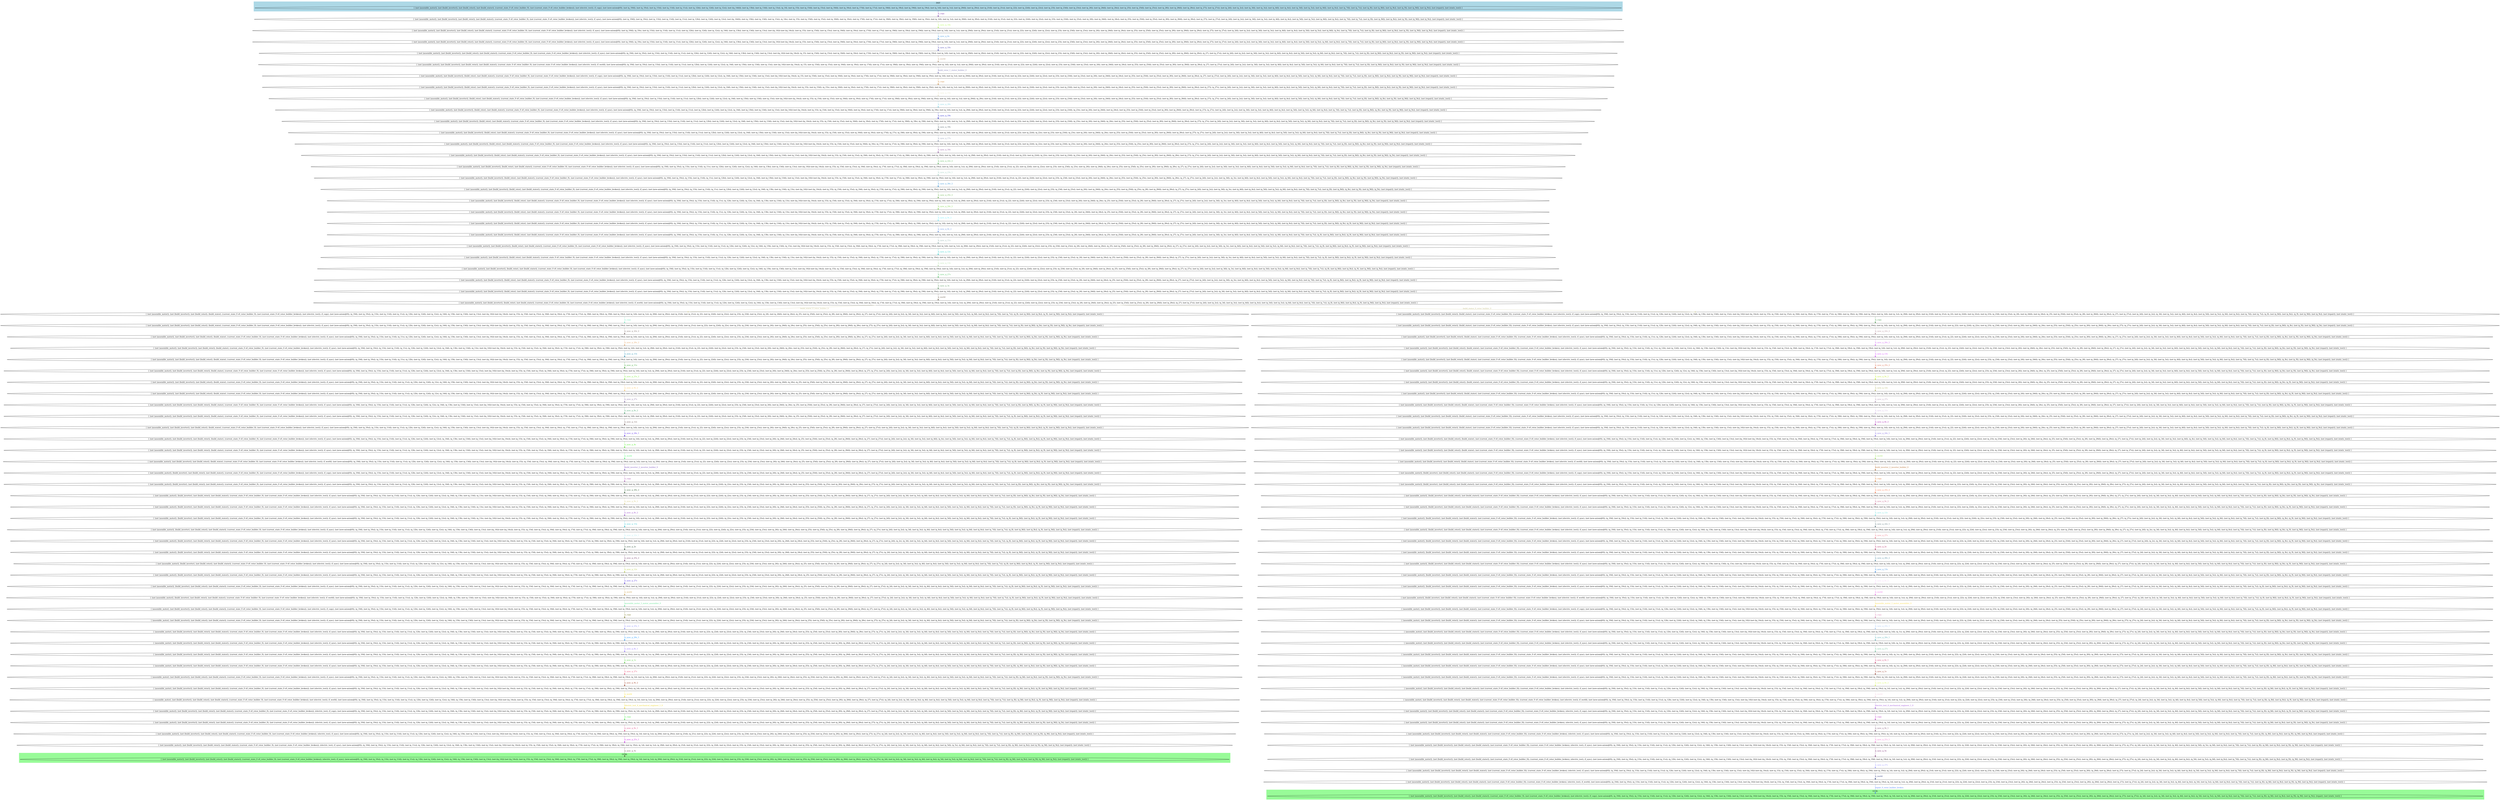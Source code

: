 digraph G {
0 [label="{ (not (assemble_motor)), (not (build_inverter)), (not (build_rotor)), (not (build_stator)), (current_state_0 s0_rotor_builder_0), (not (current_state_0 s0_rotor_builder_broken)), (not (electric_test)), (f_copy), (not (new-axiom@0)), (not (q_10d)), (not (q_10s)), (not (q_11b)), (not (q_11d)), (not (q_11s)), (not (q_12b)), (not (q_12d)), (not (q_12s)), (not ((q_14d))), (not (q_13b)), (not (q_13d)), (not (q_13s)), (q_14), (not (q_15)), (not (q_15d)), (not (q_15s)), (not (q_16d)), (not (q_16s)), (not (q_17d)), (not (q_17s)), (not (q_18d)), (not (q_18s)), (not (q_19d)), (not (q_19s)), (not (q_1d)), (not (q_1s)), (not (q_20d)), (not (q_20s)), (not (q_21d)), (not (q_21s)), (not (q_22)), (not (q_22d)), (not (q_22s)), (not (q_23)), (not (q_23d)), (not (q_23s)), (not (q_24)), (not (q_24d)), (not (q_24s)), (not (q_25)), (not (q_25d)), (not (q_25s)), (not (q_26)), (not (q_26d)), (not (q_26s)), (not (q_27)), (not (q_27s)), (not (q_2d)), (not (q_2s)), (not (q_3d)), (not (q_3s)), (not (q_4d)), (not (q_4s)), (not (q_5d)), (not (q_5s)), (not (q_6d)), (not (q_6s)), (not (q_7d)), (not (q_7s)), (not (q_8)), (not (q_8d)), (not (q_8s)), (not (q_9)), (not (q_9d)), (not (q_9s)), (not (repair)), (not (static_test)) }"];
1 [label="{ (not (assemble_motor)), (not (build_inverter)), (not (build_rotor)), (not (build_stator)), (current_state_0 s0_rotor_builder_0), (not (current_state_0 s0_rotor_builder_broken)), (not (electric_test)), (f_sync), (not (new-axiom@0)), (not (q_10d)), (not (q_10s)), (not (q_11b)), (not (q_11d)), (not (q_11s)), (not (q_12b)), (not (q_12d)), (not (q_12s)), (not ((q_14d))), (not (q_13b)), (not (q_13d)), (not (q_13s)), (q_14s), (not (q_15)), (not (q_15d)), (not (q_15s)), (not (q_16d)), (not (q_16s)), (not (q_17d)), (not (q_17s)), (not (q_18d)), (not (q_18s)), (not (q_19d)), (not (q_19s)), (not (q_1d)), (not (q_1s)), (not (q_20d)), (not (q_20s)), (not (q_21d)), (not (q_21s)), (not (q_22)), (not (q_22d)), (not (q_22s)), (not (q_23)), (not (q_23d)), (not (q_23s)), (not (q_24)), (not (q_24d)), (not (q_24s)), (not (q_25)), (not (q_25d)), (not (q_25s)), (not (q_26)), (not (q_26d)), (not (q_26s)), (not (q_27)), (not (q_27s)), (not (q_2d)), (not (q_2s)), (not (q_3d)), (not (q_3s)), (not (q_4d)), (not (q_4s)), (not (q_5d)), (not (q_5s)), (not (q_6d)), (not (q_6s)), (not (q_7d)), (not (q_7s)), (not (q_8)), (not (q_8d)), (not (q_8s)), (not (q_9)), (not (q_9d)), (not (q_9s)), (not (repair)), (not (static_test)) }"];
2 [label="{ (not (assemble_motor)), (not (build_inverter)), (not (build_rotor)), (not (build_stator)), (current_state_0 s0_rotor_builder_0), (not (current_state_0 s0_rotor_builder_broken)), (not (electric_test)), (f_sync), (not (new-axiom@0)), (not (q_10d)), (q_10s), (not (q_11b)), (not (q_11d)), (not (q_11s)), (not (q_12b)), (not (q_12d)), (not (q_12s)), (q_14d), (not (q_13b)), (not (q_13d)), (not (q_13s)), (not ((q_14))) (not ((q_14s))), (not (q_15)), (not (q_15d)), (not (q_15s)), (not (q_16d)), (not (q_16s)), (not (q_17d)), (not (q_17s)), (not (q_18d)), (not (q_18s)), (not (q_19d)), (not (q_19s)), (not (q_1d)), (not (q_1s)), (not (q_20d)), (not (q_20s)), (not (q_21d)), (not (q_21s)), (not (q_22)), (not (q_22d)), (not (q_22s)), (not (q_23)), (not (q_23d)), (not (q_23s)), (not (q_24)), (not (q_24d)), (not (q_24s)), (not (q_25)), (not (q_25d)), (not (q_25s)), (not (q_26)), (not (q_26d)), (not (q_26s)), (not (q_27)), (not (q_27s)), (not (q_2d)), (not (q_2s)), (not (q_3d)), (not (q_3s)), (not (q_4d)), (not (q_4s)), (not (q_5d)), (not (q_5s)), (not (q_6d)), (q_6s), (not (q_7d)), (not (q_7s)), (not (q_8)), (not (q_8d)), (not (q_8s)), (not (q_9)), (not (q_9d)), (not (q_9s)), (not (repair)), (not (static_test)) }"];
3 [label="{ (not (assemble_motor)), (not (build_inverter)), (not (build_rotor)), (not (build_stator)), (current_state_0 s0_rotor_builder_0), (not (current_state_0 s0_rotor_builder_broken)), (not (electric_test)), (f_sync), (not (new-axiom@0)), (not (q_10d)), (q_10s), (not (q_11b)), (not (q_11d)), (not (q_11s)), (not (q_12b)), (not (q_12d)), (not (q_12s)), (q_14d), (not (q_13b)), (not (q_13d)), (not (q_13s)), (not ((q_14))) (not ((q_14s))), (not (q_15)), (not (q_15d)), (not (q_15s)), (not (q_16d)), (not (q_16s)), (not (q_17d)), (not (q_17s)), (not (q_18d)), (not (q_18s)), (not (q_19d)), (not (q_19s)), (not (q_1d)), (not (q_1s)), (not (q_20d)), (not (q_20s)), (not (q_21d)), (not (q_21s)), (not (q_22)), (not (q_22d)), (not (q_22s)), (not (q_23)), (not (q_23d)), (not (q_23s)), (not (q_24)), (not (q_24d)), (not (q_24s)), (not (q_25)), (not (q_25d)), (not (q_25s)), (not (q_26)), (not (q_26d)), (not (q_26s)), (not (q_27)), (not (q_27s)), (not (q_2d)), (not (q_2s)), (not (q_3d)), (not (q_3s)), (not (q_4d)), (not (q_4s)), (not (q_5d)), (not (q_5s)), (q_6d), (not (q_6s)), (not (q_7d)), (not (q_7s)), (not (q_8)), (not (q_8d)), (not (q_8s)), (not (q_9)), (not (q_9d)), (not (q_9s)), (not (repair)), (not (static_test)) }"];
4 [label="{ (not (assemble_motor)), (not (build_inverter)), (not (build_rotor)), (not (build_stator)), (current_state_0 s0_rotor_builder_0), (not (current_state_0 s0_rotor_builder_broken)), (not (electric_test)), (f_sync), (not (new-axiom@0)), (q_10d), (not (q_10s)), (not (q_11b)), (not (q_11d)), (not (q_11s)), (not (q_12b)), (not (q_12d)), (not (q_12s)), (q_14d), (not (q_13b)), (not (q_13d)), (not (q_13s)), (not ((q_14))) (not ((q_14s))), (q_15), (not (q_15d)), (not (q_15s)), (not (q_16d)), (not (q_16s)), (not (q_17d)), (not (q_17s)), (not (q_18d)), (not (q_18s)), (not (q_19d)), (not (q_19s)), (not (q_1d)), (not (q_1s)), (not (q_20d)), (not (q_20s)), (not (q_21d)), (not (q_21s)), (not (q_22)), (not (q_22d)), (not (q_22s)), (not (q_23)), (not (q_23d)), (not (q_23s)), (not (q_24)), (not (q_24d)), (not (q_24s)), (not (q_25)), (not (q_25d)), (not (q_25s)), (not (q_26)), (not (q_26d)), (not (q_26s)), (q_27), (not (q_27s)), (not (q_2d)), (not (q_2s)), (not (q_3d)), (not (q_3s)), (not (q_4d)), (not (q_4s)), (not (q_5d)), (not (q_5s)), (q_6d), (not (q_6s)), (not (q_7d)), (not (q_7s)), (not (q_8)), (not (q_8d)), (not (q_8s)), (not (q_9)), (not (q_9d)), (not (q_9s)), (not (repair)), (not (static_test)) }"];
5 [label="{ (not (assemble_motor)), (not (build_inverter)), (not (build_rotor)), (not (build_stator)), (current_state_0 s0_rotor_builder_0), (not (current_state_0 s0_rotor_builder_broken)), (not (electric_test)), (f_world), (not (new-axiom@0)), (q_10d), (not (q_10s)), (not (q_11b)), (not (q_11d)), (not (q_11s)), (not (q_12b)), (not (q_12d)), (not (q_12s)), (q_14d), (not (q_13b)), (not (q_13d)), (not (q_13s)), (not ((q_14))) (not ((q_14s))), (q_15), (not (q_15d)), (not (q_15s)), (not (q_16d)), (not (q_16s)), (not (q_17d)), (not (q_17s)), (not (q_18d)), (not (q_18s)), (not (q_19d)), (not (q_19s)), (not (q_1d)), (not (q_1s)), (not (q_20d)), (not (q_20s)), (not (q_21d)), (not (q_21s)), (not (q_22)), (not (q_22d)), (not (q_22s)), (not (q_23)), (not (q_23d)), (not (q_23s)), (not (q_24)), (not (q_24d)), (not (q_24s)), (not (q_25)), (not (q_25d)), (not (q_25s)), (not (q_26)), (not (q_26d)), (not (q_26s)), (q_27), (not (q_27s)), (not (q_2d)), (not (q_2s)), (not (q_3d)), (not (q_3s)), (not (q_4d)), (not (q_4s)), (not (q_5d)), (not (q_5s)), (q_6d), (not (q_6s)), (not (q_7d)), (not (q_7s)), (not (q_8)), (not (q_8d)), (not (q_8s)), (not (q_9)), (not (q_9d)), (not (q_9s)), (not (repair)), (not (static_test)) }"];
6 [label="{ (not (assemble_motor)), (not (build_inverter)), (build_rotor), (not (build_stator)), (current_state_0 s0_rotor_builder_0), (not (current_state_0 s0_rotor_builder_broken)), (not (electric_test)), (f_copy), (not (new-axiom@0)), (q_10d), (not (q_10s)), (not (q_11b)), (not (q_11d)), (not (q_11s)), (not (q_12b)), (not (q_12d)), (not (q_12s)), (q_14d), (not (q_13b)), (not (q_13d)), (not (q_13s)), (not ((q_14))) (not ((q_14s))), (q_15), (not (q_15d)), (not (q_15s)), (not (q_16d)), (not (q_16s)), (not (q_17d)), (not (q_17s)), (not (q_18d)), (not (q_18s)), (not (q_19d)), (not (q_19s)), (not (q_1d)), (not (q_1s)), (not (q_20d)), (not (q_20s)), (not (q_21d)), (not (q_21s)), (not (q_22)), (not (q_22d)), (not (q_22s)), (not (q_23)), (not (q_23d)), (not (q_23s)), (not (q_24)), (not (q_24d)), (not (q_24s)), (not (q_25)), (not (q_25d)), (not (q_25s)), (not (q_26)), (not (q_26d)), (not (q_26s)), (q_27), (not (q_27s)), (not (q_2d)), (not (q_2s)), (not (q_3d)), (not (q_3s)), (not (q_4d)), (not (q_4s)), (not (q_5d)), (not (q_5s)), (q_6d), (not (q_6s)), (not (q_7d)), (not (q_7s)), (not (q_8)), (not (q_8d)), (not (q_8s)), (not (q_9)), (not (q_9d)), (not (q_9s)), (not (repair)), (not (static_test)) }"];
7 [label="{ (not (assemble_motor)), (not (build_inverter)), (build_rotor), (not (build_stator)), (current_state_0 s0_rotor_builder_0), (not (current_state_0 s0_rotor_builder_broken)), (not (electric_test)), (f_sync), (not (new-axiom@0)), (q_10d), (not (q_10s)), (not (q_11b)), (not (q_11d)), (not (q_11s)), (not (q_12b)), (not (q_12d)), (not (q_12s)), (q_14d), (not (q_13b)), (not (q_13d)), (not (q_13s)), (not ((q_14))) (not ((q_14s))), (not (q_15)), (not (q_15d)), (q_15s), (not (q_16d)), (not (q_16s)), (not (q_17d)), (not (q_17s)), (not (q_18d)), (not (q_18s)), (not (q_19d)), (not (q_19s)), (not (q_1d)), (not (q_1s)), (not (q_20d)), (not (q_20s)), (not (q_21d)), (not (q_21s)), (not (q_22)), (not (q_22d)), (not (q_22s)), (not (q_23)), (not (q_23d)), (not (q_23s)), (not (q_24)), (not (q_24d)), (not (q_24s)), (not (q_25)), (not (q_25d)), (not (q_25s)), (not (q_26)), (not (q_26d)), (not (q_26s)), (not (q_27)), (q_27s), (not (q_2d)), (not (q_2s)), (not (q_3d)), (not (q_3s)), (not (q_4d)), (not (q_4s)), (not (q_5d)), (not (q_5s)), (q_6d), (not (q_6s)), (not (q_7d)), (not (q_7s)), (not (q_8)), (not (q_8d)), (not (q_8s)), (not (q_9)), (not (q_9d)), (not (q_9s)), (not (repair)), (not (static_test)) }"];
8 [label="{ (not (assemble_motor)), (not (build_inverter)), (build_rotor), (not (build_stator)), (current_state_0 s0_rotor_builder_0), (not (current_state_0 s0_rotor_builder_broken)), (not (electric_test)), (f_sync), (not (new-axiom@0)), (q_10d), (not (q_10s)), (not (q_11b)), (not (q_11d)), (not (q_11s)), (not (q_12b)), (not (q_12d)), (not (q_12s)), (q_14d), (not (q_13b)), (not (q_13d)), (not (q_13s)), (not ((q_14))) (not ((q_14s))), (not (q_15)), (q_15d), (not (q_15s)), (not (q_16d)), (not (q_16s)), (not (q_17d)), (not (q_17s)), (not (q_18d)), (not (q_18s)), (not (q_19d)), (not (q_19s)), (not (q_1d)), (not (q_1s)), (not (q_20d)), (q_20s), (not (q_21d)), (not (q_21s)), (not (q_22)), (not (q_22d)), (not (q_22s)), (not (q_23)), (not (q_23d)), (not (q_23s)), (not (q_24)), (not (q_24d)), (not (q_24s)), (not (q_25)), (not (q_25d)), (not (q_25s)), (not (q_26)), (not (q_26d)), (not (q_26s)), (not (q_27)), (q_27s), (not (q_2d)), (not (q_2s)), (not (q_3d)), (not (q_3s)), (not (q_4d)), (not (q_4s)), (not (q_5d)), (not (q_5s)), (q_6d), (not (q_6s)), (not (q_7d)), (not (q_7s)), (not (q_8)), (not (q_8d)), (q_8s), (not (q_9)), (not (q_9d)), (not (q_9s)), (not (repair)), (not (static_test)) }"];
9 [label="{ (not (assemble_motor)), (not (build_inverter)), (build_rotor), (not (build_stator)), (current_state_0 s0_rotor_builder_0), (not (current_state_0 s0_rotor_builder_broken)), (not (electric_test)), (f_sync), (not (new-axiom@0)), (q_10d), (not (q_10s)), (not (q_11b)), (not (q_11d)), (not (q_11s)), (not (q_12b)), (not (q_12d)), (not (q_12s)), (q_14d), (not (q_13b)), (not (q_13d)), (not (q_13s)), (not ((q_14))) (not ((q_14s))), (not (q_15)), (q_15d), (not (q_15s)), (not (q_16d)), (not (q_16s)), (not (q_17d)), (not (q_17s)), (not (q_18d)), (not (q_18s)), (not (q_19d)), (q_19s), (not (q_1d)), (not (q_1s)), (q_20d), (not (q_20s)), (not (q_21d)), (not (q_21s)), (not (q_22)), (not (q_22d)), (not (q_22s)), (not (q_23)), (not (q_23d)), (q_23s), (not (q_24)), (not (q_24d)), (not (q_24s)), (not (q_25)), (not (q_25d)), (not (q_25s)), (not (q_26)), (not (q_26d)), (not (q_26s)), (not (q_27)), (q_27s), (not (q_2d)), (not (q_2s)), (not (q_3d)), (not (q_3s)), (not (q_4d)), (not (q_4s)), (not (q_5d)), (not (q_5s)), (q_6d), (not (q_6s)), (not (q_7d)), (not (q_7s)), (not (q_8)), (not (q_8d)), (q_8s), (not (q_9)), (not (q_9d)), (not (q_9s)), (not (repair)), (not (static_test)) }"];
10 [label="{ (not (assemble_motor)), (not (build_inverter)), (build_rotor), (not (build_stator)), (current_state_0 s0_rotor_builder_0), (not (current_state_0 s0_rotor_builder_broken)), (not (electric_test)), (f_sync), (not (new-axiom@0)), (q_10d), (not (q_10s)), (not (q_11b)), (not (q_11d)), (not (q_11s)), (not (q_12b)), (not (q_12d)), (not (q_12s)), (q_14d), (not (q_13b)), (not (q_13d)), (not (q_13s)), (not ((q_14))) (not ((q_14s))), (not (q_15)), (q_15d), (not (q_15s)), (not (q_16d)), (not (q_16s)), (not (q_17d)), (not (q_17s)), (not (q_18d)), (q_18s), (q_19d), (not (q_19s)), (not (q_1d)), (not (q_1s)), (q_20d), (not (q_20s)), (not (q_21d)), (not (q_21s)), (not (q_22)), (not (q_22d)), (not (q_22s)), (not (q_23)), (not (q_23d)), (q_23s), (not (q_24)), (not (q_24d)), (q_24s), (not (q_25)), (not (q_25d)), (not (q_25s)), (not (q_26)), (not (q_26d)), (not (q_26s)), (not (q_27)), (q_27s), (not (q_2d)), (not (q_2s)), (not (q_3d)), (not (q_3s)), (not (q_4d)), (not (q_4s)), (not (q_5d)), (not (q_5s)), (q_6d), (not (q_6s)), (not (q_7d)), (not (q_7s)), (not (q_8)), (not (q_8d)), (q_8s), (not (q_9)), (not (q_9d)), (not (q_9s)), (not (repair)), (not (static_test)) }"];
11 [label="{ (not (assemble_motor)), (not (build_inverter)), (build_rotor), (not (build_stator)), (current_state_0 s0_rotor_builder_0), (not (current_state_0 s0_rotor_builder_broken)), (not (electric_test)), (f_sync), (not (new-axiom@0)), (q_10d), (not (q_10s)), (not (q_11b)), (not (q_11d)), (not (q_11s)), (not (q_12b)), (not (q_12d)), (not (q_12s)), (q_14d), (not (q_13b)), (not (q_13d)), (not (q_13s)), (not ((q_14))) (not ((q_14s))), (not (q_15)), (q_15d), (not (q_15s)), (not (q_16d)), (not (q_16s)), (not (q_17d)), (q_17s), (q_18d), (not (q_18s)), (q_19d), (not (q_19s)), (not (q_1d)), (not (q_1s)), (q_20d), (not (q_20s)), (not (q_21d)), (not (q_21s)), (not (q_22)), (not (q_22d)), (q_22s), (not (q_23)), (not (q_23d)), (q_23s), (not (q_24)), (not (q_24d)), (q_24s), (not (q_25)), (not (q_25d)), (not (q_25s)), (not (q_26)), (not (q_26d)), (not (q_26s)), (not (q_27)), (q_27s), (not (q_2d)), (not (q_2s)), (not (q_3d)), (not (q_3s)), (not (q_4d)), (not (q_4s)), (not (q_5d)), (not (q_5s)), (q_6d), (not (q_6s)), (not (q_7d)), (not (q_7s)), (not (q_8)), (not (q_8d)), (q_8s), (not (q_9)), (not (q_9d)), (not (q_9s)), (not (repair)), (not (static_test)) }"];
12 [label="{ (not (assemble_motor)), (not (build_inverter)), (build_rotor), (not (build_stator)), (current_state_0 s0_rotor_builder_0), (not (current_state_0 s0_rotor_builder_broken)), (not (electric_test)), (f_sync), (not (new-axiom@0)), (q_10d), (not (q_10s)), (not (q_11b)), (not (q_11d)), (not (q_11s)), (not (q_12b)), (not (q_12d)), (not (q_12s)), (q_14d), (not (q_13b)), (not (q_13d)), (not (q_13s)), (not ((q_14))) (not ((q_14s))), (not (q_15)), (q_15d), (not (q_15s)), (not (q_16d)), (q_16s), (q_17d), (not (q_17s)), (q_18d), (not (q_18s)), (q_19d), (not (q_19s)), (not (q_1d)), (not (q_1s)), (q_20d), (not (q_20s)), (not (q_21d)), (not (q_21s)), (not (q_22)), (not (q_22d)), (q_22s), (not (q_23)), (not (q_23d)), (q_23s), (not (q_24)), (not (q_24d)), (q_24s), (not (q_25)), (not (q_25d)), (q_25s), (not (q_26)), (not (q_26d)), (not (q_26s)), (not (q_27)), (q_27s), (not (q_2d)), (not (q_2s)), (not (q_3d)), (not (q_3s)), (not (q_4d)), (not (q_4s)), (not (q_5d)), (not (q_5s)), (q_6d), (not (q_6s)), (not (q_7d)), (not (q_7s)), (not (q_8)), (not (q_8d)), (q_8s), (not (q_9)), (not (q_9d)), (not (q_9s)), (not (repair)), (not (static_test)) }"];
13 [label="{ (not (assemble_motor)), (not (build_inverter)), (build_rotor), (not (build_stator)), (current_state_0 s0_rotor_builder_0), (not (current_state_0 s0_rotor_builder_broken)), (not (electric_test)), (f_sync), (not (new-axiom@0)), (q_10d), (not (q_10s)), (not (q_11b)), (not (q_11d)), (not (q_11s)), (not (q_12b)), (not (q_12d)), (not (q_12s)), (q_14d), (not (q_13b)), (not (q_13d)), (not (q_13s)), (not ((q_14))) (not ((q_14s))), (not (q_15)), (q_15d), (not (q_15s)), (q_16d), (not (q_16s)), (q_17d), (not (q_17s)), (q_18d), (not (q_18s)), (q_19d), (not (q_19s)), (not (q_1d)), (not (q_1s)), (q_20d), (not (q_20s)), (not (q_21d)), (not (q_21s)), (not (q_22)), (not (q_22d)), (q_22s), (not (q_23)), (not (q_23d)), (q_23s), (not (q_24)), (not (q_24d)), (q_24s), (not (q_25)), (not (q_25d)), (q_25s), (not (q_26)), (not (q_26d)), (q_26s), (not (q_27)), (q_27s), (not (q_2d)), (not (q_2s)), (not (q_3d)), (not (q_3s)), (not (q_4d)), (not (q_4s)), (not (q_5d)), (not (q_5s)), (q_6d), (not (q_6s)), (not (q_7d)), (not (q_7s)), (not (q_8)), (not (q_8d)), (q_8s), (not (q_9)), (not (q_9d)), (q_9s), (not (repair)), (not (static_test)) }"];
14 [label="{ (not (assemble_motor)), (not (build_inverter)), (build_rotor), (not (build_stator)), (current_state_0 s0_rotor_builder_0), (not (current_state_0 s0_rotor_builder_broken)), (not (electric_test)), (f_sync), (not (new-axiom@0)), (q_10d), (not (q_10s)), (q_11b), (not (q_11d)), (q_11s), (not (q_12b)), (not (q_12d)), (not (q_12s)), (q_14d), (not (q_13b)), (not (q_13d)), (not (q_13s)), (not ((q_14))) (not ((q_14s))), (not (q_15)), (q_15d), (not (q_15s)), (q_16d), (not (q_16s)), (q_17d), (not (q_17s)), (q_18d), (not (q_18s)), (q_19d), (not (q_19s)), (not (q_1d)), (not (q_1s)), (q_20d), (not (q_20s)), (not (q_21d)), (not (q_21s)), (q_22), (not (q_22d)), (not (q_22s)), (not (q_23)), (not (q_23d)), (q_23s), (not (q_24)), (not (q_24d)), (q_24s), (not (q_25)), (not (q_25d)), (q_25s), (not (q_26)), (not (q_26d)), (q_26s), (q_27), (q_27s), (not (q_2d)), (not (q_2s)), (not (q_3d)), (not (q_3s)), (not (q_4d)), (not (q_4s)), (not (q_5d)), (not (q_5s)), (q_6d), (not (q_6s)), (not (q_7d)), (not (q_7s)), (not (q_8)), (not (q_8d)), (q_8s), (not (q_9)), (not (q_9d)), (q_9s), (not (repair)), (not (static_test)) }"];
15 [label="{ (not (assemble_motor)), (not (build_inverter)), (build_rotor), (not (build_stator)), (current_state_0 s0_rotor_builder_0), (not (current_state_0 s0_rotor_builder_broken)), (not (electric_test)), (f_sync), (not (new-axiom@0)), (q_10d), (not (q_10s)), (q_11b), (not (q_11d)), (q_11s), (not (q_12b)), (not (q_12d)), (not (q_12s)), (q_14d), (not (q_13b)), (not (q_13d)), (not (q_13s)), (not ((q_14))) (not ((q_14s))), (not (q_15)), (q_15d), (not (q_15s)), (q_16d), (not (q_16s)), (q_17d), (not (q_17s)), (q_18d), (not (q_18s)), (q_19d), (not (q_19s)), (not (q_1d)), (not (q_1s)), (q_20d), (not (q_20s)), (not (q_21d)), (not (q_21s)), (q_22), (not (q_22d)), (not (q_22s)), (not (q_23)), (q_23d), (not (q_23s)), (not (q_24)), (not (q_24d)), (q_24s), (not (q_25)), (not (q_25d)), (q_25s), (not (q_26)), (not (q_26d)), (q_26s), (q_27), (q_27s), (not (q_2d)), (not (q_2s)), (not (q_3d)), (q_3s), (not (q_4d)), (not (q_4s)), (not (q_5d)), (not (q_5s)), (q_6d), (not (q_6s)), (not (q_7d)), (not (q_7s)), (not (q_8)), (not (q_8d)), (q_8s), (not (q_9)), (not (q_9d)), (q_9s), (not (repair)), (not (static_test)) }"];
16 [label="{ (not (assemble_motor)), (not (build_inverter)), (build_rotor), (not (build_stator)), (current_state_0 s0_rotor_builder_0), (not (current_state_0 s0_rotor_builder_broken)), (not (electric_test)), (f_sync), (not (new-axiom@0)), (q_10d), (not (q_10s)), (q_11b), (not (q_11d)), (q_11s), (not (q_12b)), (not (q_12d)), (not (q_12s)), (q_14d), (q_13b), (not (q_13d)), (q_13s), (not ((q_14))) (not ((q_14s))), (not (q_15)), (q_15d), (not (q_15s)), (q_16d), (not (q_16s)), (q_17d), (not (q_17s)), (q_18d), (not (q_18s)), (q_19d), (not (q_19s)), (not (q_1d)), (not (q_1s)), (q_20d), (not (q_20s)), (not (q_21d)), (not (q_21s)), (q_22), (not (q_22d)), (not (q_22s)), (not (q_23)), (q_23d), (not (q_23s)), (not (q_24)), (not (q_24d)), (q_24s), (not (q_25)), (not (q_25d)), (q_25s), (q_26), (not (q_26d)), (not (q_26s)), (q_27), (q_27s), (not (q_2d)), (not (q_2s)), (not (q_3d)), (q_3s), (not (q_4d)), (not (q_4s)), (not (q_5d)), (not (q_5s)), (q_6d), (not (q_6s)), (not (q_7d)), (not (q_7s)), (not (q_8)), (not (q_8d)), (q_8s), (not (q_9)), (not (q_9d)), (q_9s), (not (repair)), (not (static_test)) }"];
17 [label="{ (not (assemble_motor)), (not (build_inverter)), (build_rotor), (not (build_stator)), (current_state_0 s0_rotor_builder_0), (not (current_state_0 s0_rotor_builder_broken)), (not (electric_test)), (f_sync), (not (new-axiom@0)), (q_10d), (not (q_10s)), (q_11b), (not (q_11d)), (q_11s), (q_12b), (not (q_12d)), (q_12s), (q_14d), (q_13b), (not (q_13d)), (q_13s), (not ((q_14))) (not ((q_14s))), (not (q_15)), (q_15d), (not (q_15s)), (q_16d), (not (q_16s)), (q_17d), (not (q_17s)), (q_18d), (not (q_18s)), (q_19d), (not (q_19s)), (not (q_1d)), (not (q_1s)), (q_20d), (not (q_20s)), (not (q_21d)), (not (q_21s)), (q_22), (not (q_22d)), (not (q_22s)), (not (q_23)), (q_23d), (not (q_23s)), (not (q_24)), (not (q_24d)), (q_24s), (q_25), (not (q_25d)), (not (q_25s)), (q_26), (not (q_26d)), (not (q_26s)), (q_27), (q_27s), (not (q_2d)), (not (q_2s)), (not (q_3d)), (q_3s), (not (q_4d)), (not (q_4s)), (not (q_5d)), (not (q_5s)), (q_6d), (not (q_6s)), (not (q_7d)), (not (q_7s)), (not (q_8)), (not (q_8d)), (q_8s), (not (q_9)), (not (q_9d)), (q_9s), (not (repair)), (not (static_test)) }"];
18 [label="{ (not (assemble_motor)), (not (build_inverter)), (build_rotor), (not (build_stator)), (current_state_0 s0_rotor_builder_0), (not (current_state_0 s0_rotor_builder_broken)), (not (electric_test)), (f_sync), (not (new-axiom@0)), (q_10d), (not (q_10s)), (q_11b), (not (q_11d)), (q_11s), (q_12b), (not (q_12d)), (q_12s), (q_14d), (q_13b), (not (q_13d)), (q_13s), (not ((q_14))) (not ((q_14s))), (not (q_15)), (q_15d), (not (q_15s)), (q_16d), (not (q_16s)), (q_17d), (not (q_17s)), (q_18d), (not (q_18s)), (q_19d), (not (q_19s)), (not (q_1d)), (not (q_1s)), (q_20d), (not (q_20s)), (not (q_21d)), (not (q_21s)), (q_22), (not (q_22d)), (not (q_22s)), (not (q_23)), (q_23d), (not (q_23s)), (q_24), (not (q_24d)), (not (q_24s)), (q_25), (not (q_25d)), (not (q_25s)), (q_26), (not (q_26d)), (not (q_26s)), (q_27), (q_27s), (not (q_2d)), (not (q_2s)), (not (q_3d)), (q_3s), (not (q_4d)), (not (q_4s)), (not (q_5d)), (not (q_5s)), (q_6d), (not (q_6s)), (not (q_7d)), (not (q_7s)), (not (q_8)), (not (q_8d)), (q_8s), (not (q_9)), (not (q_9d)), (q_9s), (not (repair)), (not (static_test)) }"];
19 [label="{ (not (assemble_motor)), (not (build_inverter)), (build_rotor), (not (build_stator)), (current_state_0 s0_rotor_builder_0), (not (current_state_0 s0_rotor_builder_broken)), (not (electric_test)), (f_sync), (not (new-axiom@0)), (q_10d), (not (q_10s)), (q_11b), (not (q_11d)), (q_11s), (q_12b), (not (q_12d)), (q_12s), (q_14d), (q_13b), (not (q_13d)), (q_13s), (not ((q_14))) (not ((q_14s))), (not (q_15)), (q_15d), (not (q_15s)), (q_16d), (not (q_16s)), (q_17d), (not (q_17s)), (q_18d), (not (q_18s)), (q_19d), (not (q_19s)), (not (q_1d)), (not (q_1s)), (q_20d), (not (q_20s)), (not (q_21d)), (not (q_21s)), (q_22), (not (q_22d)), (not (q_22s)), (not (q_23)), (q_23d), (not (q_23s)), (q_24), (not (q_24d)), (not (q_24s)), (q_25), (not (q_25d)), (not (q_25s)), (q_26), (not (q_26d)), (not (q_26s)), (q_27), (q_27s), (not (q_2d)), (not (q_2s)), (not (q_3d)), (q_3s), (not (q_4d)), (not (q_4s)), (not (q_5d)), (not (q_5s)), (q_6d), (not (q_6s)), (not (q_7d)), (not (q_7s)), (not (q_8)), (not (q_8d)), (q_8s), (q_9), (not (q_9d)), (not (q_9s)), (not (repair)), (not (static_test)) }"];
20 [label="{ (not (assemble_motor)), (not (build_inverter)), (build_rotor), (not (build_stator)), (current_state_0 s0_rotor_builder_0), (not (current_state_0 s0_rotor_builder_broken)), (not (electric_test)), (f_sync), (not (new-axiom@0)), (q_10d), (not (q_10s)), (q_11b), (not (q_11d)), (q_11s), (q_12b), (not (q_12d)), (q_12s), (q_14d), (q_13b), (not (q_13d)), (q_13s), (not ((q_14))) (not ((q_14s))), (not (q_15)), (q_15d), (not (q_15s)), (q_16d), (not (q_16s)), (q_17d), (not (q_17s)), (q_18d), (not (q_18s)), (q_19d), (not (q_19s)), (not (q_1d)), (not (q_1s)), (q_20d), (not (q_20s)), (not (q_21d)), (not (q_21s)), (q_22), (not (q_22d)), (not (q_22s)), (not (q_23)), (q_23d), (not (q_23s)), (q_24), (not (q_24d)), (not (q_24s)), (q_25), (not (q_25d)), (not (q_25s)), (q_26), (not (q_26d)), (not (q_26s)), (q_27), (q_27s), (not (q_2d)), (not (q_2s)), (not (q_3d)), (q_3s), (not (q_4d)), (not (q_4s)), (not (q_5d)), (not (q_5s)), (q_6d), (not (q_6s)), (not (q_7d)), (not (q_7s)), (q_8), (not (q_8d)), (not (q_8s)), (q_9), (not (q_9d)), (not (q_9s)), (not (repair)), (not (static_test)) }"];
21 [label="{ (not (assemble_motor)), (not (build_inverter)), (build_rotor), (not (build_stator)), (current_state_0 s0_rotor_builder_0), (not (current_state_0 s0_rotor_builder_broken)), (not (electric_test)), (f_sync), (not (new-axiom@0)), (q_10d), (not (q_10s)), (q_11b), (not (q_11d)), (not (q_11s)), (q_12b), (not (q_12d)), (q_12s), (q_14d), (q_13b), (not (q_13d)), (q_13s), (not ((q_14))) (not ((q_14s))), (not (q_15)), (q_15d), (not (q_15s)), (q_16d), (not (q_16s)), (q_17d), (not (q_17s)), (q_18d), (not (q_18s)), (q_19d), (not (q_19s)), (not (q_1d)), (not (q_1s)), (q_20d), (not (q_20s)), (not (q_21d)), (not (q_21s)), (q_22), (not (q_22d)), (not (q_22s)), (not (q_23)), (q_23d), (not (q_23s)), (q_24), (not (q_24d)), (not (q_24s)), (q_25), (not (q_25d)), (not (q_25s)), (q_26), (not (q_26d)), (not (q_26s)), (q_27), (q_27s), (not (q_2d)), (not (q_2s)), (not (q_3d)), (q_3s), (not (q_4d)), (not (q_4s)), (not (q_5d)), (not (q_5s)), (q_6d), (not (q_6s)), (not (q_7d)), (not (q_7s)), (q_8), (not (q_8d)), (not (q_8s)), (q_9), (not (q_9d)), (not (q_9s)), (not (repair)), (not (static_test)) }"];
22 [label="{ (not (assemble_motor)), (not (build_inverter)), (build_rotor), (not (build_stator)), (current_state_0 s0_rotor_builder_0), (not (current_state_0 s0_rotor_builder_broken)), (not (electric_test)), (f_sync), (not (new-axiom@0)), (q_10d), (not (q_10s)), (q_11b), (not (q_11d)), (not (q_11s)), (q_12b), (not (q_12d)), (not (q_12s)), (q_14d), (q_13b), (not (q_13d)), (q_13s), (not ((q_14))) (not ((q_14s))), (not (q_15)), (q_15d), (not (q_15s)), (q_16d), (not (q_16s)), (q_17d), (not (q_17s)), (q_18d), (not (q_18s)), (q_19d), (not (q_19s)), (not (q_1d)), (not (q_1s)), (q_20d), (not (q_20s)), (not (q_21d)), (not (q_21s)), (q_22), (not (q_22d)), (not (q_22s)), (not (q_23)), (q_23d), (not (q_23s)), (q_24), (not (q_24d)), (not (q_24s)), (q_25), (not (q_25d)), (not (q_25s)), (q_26), (not (q_26d)), (not (q_26s)), (q_27), (q_27s), (not (q_2d)), (not (q_2s)), (not (q_3d)), (q_3s), (not (q_4d)), (not (q_4s)), (not (q_5d)), (not (q_5s)), (q_6d), (not (q_6s)), (not (q_7d)), (not (q_7s)), (q_8), (not (q_8d)), (not (q_8s)), (q_9), (not (q_9d)), (not (q_9s)), (not (repair)), (not (static_test)) }"];
23 [label="{ (not (assemble_motor)), (not (build_inverter)), (build_rotor), (not (build_stator)), (current_state_0 s0_rotor_builder_0), (not (current_state_0 s0_rotor_builder_broken)), (not (electric_test)), (f_sync), (not (new-axiom@0)), (q_10d), (not (q_10s)), (q_11b), (not (q_11d)), (not (q_11s)), (q_12b), (not (q_12d)), (not (q_12s)), (q_14d), (q_13b), (not (q_13d)), (not (q_13s)), (not ((q_14))) (not ((q_14s))), (not (q_15)), (q_15d), (not (q_15s)), (q_16d), (not (q_16s)), (q_17d), (not (q_17s)), (q_18d), (not (q_18s)), (q_19d), (not (q_19s)), (not (q_1d)), (not (q_1s)), (q_20d), (not (q_20s)), (not (q_21d)), (not (q_21s)), (q_22), (not (q_22d)), (not (q_22s)), (not (q_23)), (q_23d), (not (q_23s)), (q_24), (not (q_24d)), (not (q_24s)), (q_25), (not (q_25d)), (not (q_25s)), (q_26), (not (q_26d)), (not (q_26s)), (q_27), (q_27s), (not (q_2d)), (not (q_2s)), (not (q_3d)), (q_3s), (not (q_4d)), (not (q_4s)), (not (q_5d)), (not (q_5s)), (q_6d), (not (q_6s)), (not (q_7d)), (not (q_7s)), (q_8), (not (q_8d)), (not (q_8s)), (q_9), (not (q_9d)), (not (q_9s)), (not (repair)), (not (static_test)) }"];
24 [label="{ (not (assemble_motor)), (not (build_inverter)), (build_rotor), (not (build_stator)), (current_state_0 s0_rotor_builder_0), (not (current_state_0 s0_rotor_builder_broken)), (not (electric_test)), (f_sync), (not (new-axiom@0)), (q_10d), (not (q_10s)), (q_11b), (not (q_11d)), (not (q_11s)), (q_12b), (not (q_12d)), (not (q_12s)), (q_14d), (q_13b), (not (q_13d)), (not (q_13s)), (not ((q_14))) (not ((q_14s))), (not (q_15)), (q_15d), (not (q_15s)), (q_16d), (not (q_16s)), (q_17d), (not (q_17s)), (q_18d), (not (q_18s)), (q_19d), (not (q_19s)), (not (q_1d)), (not (q_1s)), (q_20d), (not (q_20s)), (not (q_21d)), (not (q_21s)), (q_22), (not (q_22d)), (not (q_22s)), (not (q_23)), (q_23d), (not (q_23s)), (q_24), (not (q_24d)), (not (q_24s)), (q_25), (not (q_25d)), (not (q_25s)), (q_26), (not (q_26d)), (not (q_26s)), (q_27), (not (q_27s)), (not (q_2d)), (not (q_2s)), (not (q_3d)), (q_3s), (not (q_4d)), (not (q_4s)), (not (q_5d)), (not (q_5s)), (q_6d), (not (q_6s)), (not (q_7d)), (not (q_7s)), (q_8), (not (q_8d)), (not (q_8s)), (q_9), (not (q_9d)), (not (q_9s)), (not (repair)), (not (static_test)) }"];
25 [label="{ (not (assemble_motor)), (not (build_inverter)), (build_rotor), (not (build_stator)), (current_state_0 s0_rotor_builder_0), (not (current_state_0 s0_rotor_builder_broken)), (not (electric_test)), (f_sync), (not (new-axiom@0)), (q_10d), (not (q_10s)), (q_11b), (not (q_11d)), (not (q_11s)), (q_12b), (not (q_12d)), (not (q_12s)), (q_14d), (q_13b), (not (q_13d)), (not (q_13s)), (not ((q_14))) (not ((q_14s))), (not (q_15)), (q_15d), (not (q_15s)), (q_16d), (not (q_16s)), (q_17d), (not (q_17s)), (q_18d), (not (q_18s)), (q_19d), (not (q_19s)), (not (q_1d)), (not (q_1s)), (q_20d), (not (q_20s)), (not (q_21d)), (not (q_21s)), (q_22), (not (q_22d)), (not (q_22s)), (not (q_23)), (q_23d), (not (q_23s)), (q_24), (not (q_24d)), (not (q_24s)), (q_25), (not (q_25d)), (not (q_25s)), (q_26), (not (q_26d)), (not (q_26s)), (q_27), (not (q_27s)), (not (q_2d)), (not (q_2s)), (q_3d), (not (q_3s)), (not (q_4d)), (not (q_4s)), (not (q_5d)), (not (q_5s)), (q_6d), (not (q_6s)), (not (q_7d)), (not (q_7s)), (q_8), (not (q_8d)), (not (q_8s)), (q_9), (not (q_9d)), (not (q_9s)), (not (repair)), (not (static_test)) }"];
26 [label="{ (not (assemble_motor)), (not (build_inverter)), (build_rotor), (not (build_stator)), (current_state_0 s0_rotor_builder_0), (not (current_state_0 s0_rotor_builder_broken)), (not (electric_test)), (f_world), (not (new-axiom@0)), (q_10d), (not (q_10s)), (q_11b), (not (q_11d)), (not (q_11s)), (q_12b), (not (q_12d)), (not (q_12s)), (q_14d), (q_13b), (not (q_13d)), (not (q_13s)), (not ((q_14))) (not ((q_14s))), (not (q_15)), (q_15d), (not (q_15s)), (q_16d), (not (q_16s)), (q_17d), (not (q_17s)), (q_18d), (not (q_18s)), (q_19d), (not (q_19s)), (not (q_1d)), (not (q_1s)), (q_20d), (not (q_20s)), (not (q_21d)), (not (q_21s)), (q_22), (not (q_22d)), (not (q_22s)), (not (q_23)), (q_23d), (not (q_23s)), (q_24), (not (q_24d)), (not (q_24s)), (q_25), (not (q_25d)), (not (q_25s)), (q_26), (not (q_26d)), (not (q_26s)), (q_27), (not (q_27s)), (not (q_2d)), (not (q_2s)), (q_3d), (not (q_3s)), (not (q_4d)), (not (q_4s)), (not (q_5d)), (not (q_5s)), (q_6d), (not (q_6s)), (not (q_7d)), (not (q_7s)), (q_8), (not (q_8d)), (not (q_8s)), (q_9), (not (q_9d)), (not (q_9s)), (not (repair)), (not (static_test)) }"];
27 [label="{ (not (assemble_motor)), (not (build_inverter)), (not (build_rotor)), (build_stator), (current_state_0 s0_rotor_builder_0), (not (current_state_0 s0_rotor_builder_broken)), (not (electric_test)), (f_copy), (not (new-axiom@0)), (q_10d), (not (q_10s)), (q_11b), (not (q_11d)), (not (q_11s)), (q_12b), (not (q_12d)), (not (q_12s)), (q_14d), (q_13b), (not (q_13d)), (not (q_13s)), (not ((q_14))) (not ((q_14s))), (not (q_15)), (q_15d), (not (q_15s)), (q_16d), (not (q_16s)), (q_17d), (not (q_17s)), (q_18d), (not (q_18s)), (q_19d), (not (q_19s)), (not (q_1d)), (not (q_1s)), (q_20d), (not (q_20s)), (not (q_21d)), (not (q_21s)), (q_22), (not (q_22d)), (not (q_22s)), (not (q_23)), (q_23d), (not (q_23s)), (q_24), (not (q_24d)), (not (q_24s)), (q_25), (not (q_25d)), (not (q_25s)), (q_26), (not (q_26d)), (not (q_26s)), (q_27), (not (q_27s)), (not (q_2d)), (not (q_2s)), (q_3d), (not (q_3s)), (not (q_4d)), (not (q_4s)), (not (q_5d)), (not (q_5s)), (q_6d), (not (q_6s)), (not (q_7d)), (not (q_7s)), (q_8), (not (q_8d)), (not (q_8s)), (q_9), (not (q_9d)), (not (q_9s)), (not (repair)), (not (static_test)) }"];
28 [label="{ (not (assemble_motor)), (not (build_inverter)), (not (build_rotor)), (build_stator), (not (current_state_0 s0_rotor_builder_0)), (current_state_0 s0_rotor_builder_broken), (not (electric_test)), (f_copy), (not (new-axiom@0)), (q_10d), (not (q_10s)), (q_11b), (not (q_11d)), (not (q_11s)), (q_12b), (not (q_12d)), (not (q_12s)), (q_14d), (q_13b), (not (q_13d)), (not (q_13s)), (not ((q_14))) (not ((q_14s))), (not (q_15)), (q_15d), (not (q_15s)), (q_16d), (not (q_16s)), (q_17d), (not (q_17s)), (q_18d), (not (q_18s)), (q_19d), (not (q_19s)), (not (q_1d)), (not (q_1s)), (q_20d), (not (q_20s)), (not (q_21d)), (not (q_21s)), (q_22), (not (q_22d)), (not (q_22s)), (not (q_23)), (q_23d), (not (q_23s)), (q_24), (not (q_24d)), (not (q_24s)), (q_25), (not (q_25d)), (not (q_25s)), (q_26), (not (q_26d)), (not (q_26s)), (q_27), (not (q_27s)), (not (q_2d)), (not (q_2s)), (q_3d), (not (q_3s)), (not (q_4d)), (not (q_4s)), (not (q_5d)), (not (q_5s)), (q_6d), (not (q_6s)), (not (q_7d)), (not (q_7s)), (q_8), (not (q_8d)), (not (q_8s)), (q_9), (not (q_9d)), (not (q_9s)), (not (repair)), (not (static_test)) }"];
29 [label="{ (not (assemble_motor)), (not (build_inverter)), (not (build_rotor)), (build_stator), (current_state_0 s0_rotor_builder_0), (not (current_state_0 s0_rotor_builder_broken)), (not (electric_test)), (f_sync), (not (new-axiom@0)), (q_10d), (not (q_10s)), (q_11b), (not (q_11d)), (not (q_11s)), (q_12b), (not (q_12d)), (not (q_12s)), (q_14d), (q_13b), (not (q_13d)), (not (q_13s)), (not ((q_14))) (not ((q_14s))), (not (q_15)), (q_15d), (not (q_15s)), (q_16d), (not (q_16s)), (q_17d), (not (q_17s)), (q_18d), (not (q_18s)), (q_19d), (not (q_19s)), (not (q_1d)), (not (q_1s)), (q_20d), (not (q_20s)), (not (q_21d)), (not (q_21s)), (not (q_22)), (not (q_22d)), (q_22s), (not (q_23)), (q_23d), (not (q_23s)), (not (q_24)), (not (q_24d)), (q_24s), (not (q_25)), (not (q_25d)), (q_25s), (not (q_26)), (not (q_26d)), (q_26s), (not (q_27)), (q_27s), (not (q_2d)), (not (q_2s)), (q_3d), (not (q_3s)), (not (q_4d)), (not (q_4s)), (not (q_5d)), (not (q_5s)), (q_6d), (not (q_6s)), (not (q_7d)), (not (q_7s)), (not (q_8)), (not (q_8d)), (q_8s), (not (q_9)), (not (q_9d)), (q_9s), (not (repair)), (not (static_test)) }"];
30 [label="{ (not (assemble_motor)), (not (build_inverter)), (not (build_rotor)), (build_stator), (not (current_state_0 s0_rotor_builder_0)), (current_state_0 s0_rotor_builder_broken), (not (electric_test)), (f_sync), (not (new-axiom@0)), (q_10d), (not (q_10s)), (q_11b), (not (q_11d)), (not (q_11s)), (q_12b), (not (q_12d)), (not (q_12s)), (q_14d), (q_13b), (not (q_13d)), (not (q_13s)), (not ((q_14))) (not ((q_14s))), (not (q_15)), (q_15d), (not (q_15s)), (q_16d), (not (q_16s)), (q_17d), (not (q_17s)), (q_18d), (not (q_18s)), (q_19d), (not (q_19s)), (not (q_1d)), (not (q_1s)), (q_20d), (not (q_20s)), (not (q_21d)), (not (q_21s)), (not (q_22)), (not (q_22d)), (q_22s), (not (q_23)), (q_23d), (not (q_23s)), (not (q_24)), (not (q_24d)), (q_24s), (not (q_25)), (not (q_25d)), (q_25s), (not (q_26)), (not (q_26d)), (q_26s), (not (q_27)), (q_27s), (not (q_2d)), (not (q_2s)), (q_3d), (not (q_3s)), (not (q_4d)), (not (q_4s)), (not (q_5d)), (not (q_5s)), (q_6d), (not (q_6s)), (not (q_7d)), (not (q_7s)), (not (q_8)), (not (q_8d)), (q_8s), (not (q_9)), (not (q_9d)), (q_9s), (not (repair)), (not (static_test)) }"];
31 [label="{ (not (assemble_motor)), (not (build_inverter)), (not (build_rotor)), (build_stator), (current_state_0 s0_rotor_builder_0), (not (current_state_0 s0_rotor_builder_broken)), (not (electric_test)), (f_sync), (not (new-axiom@0)), (q_10d), (not (q_10s)), (q_11b), (not (q_11d)), (q_11s), (q_12b), (not (q_12d)), (not (q_12s)), (q_14d), (q_13b), (not (q_13d)), (not (q_13s)), (not ((q_14))) (not ((q_14s))), (not (q_15)), (q_15d), (not (q_15s)), (q_16d), (not (q_16s)), (q_17d), (not (q_17s)), (q_18d), (not (q_18s)), (q_19d), (not (q_19s)), (not (q_1d)), (not (q_1s)), (q_20d), (not (q_20s)), (not (q_21d)), (not (q_21s)), (q_22), (not (q_22d)), (not (q_22s)), (not (q_23)), (q_23d), (not (q_23s)), (not (q_24)), (not (q_24d)), (q_24s), (not (q_25)), (not (q_25d)), (q_25s), (not (q_26)), (not (q_26d)), (q_26s), (q_27), (q_27s), (not (q_2d)), (not (q_2s)), (q_3d), (not (q_3s)), (not (q_4d)), (not (q_4s)), (not (q_5d)), (not (q_5s)), (q_6d), (not (q_6s)), (not (q_7d)), (not (q_7s)), (not (q_8)), (not (q_8d)), (q_8s), (not (q_9)), (not (q_9d)), (q_9s), (not (repair)), (not (static_test)) }"];
32 [label="{ (not (assemble_motor)), (not (build_inverter)), (not (build_rotor)), (build_stator), (not (current_state_0 s0_rotor_builder_0)), (current_state_0 s0_rotor_builder_broken), (not (electric_test)), (f_sync), (not (new-axiom@0)), (q_10d), (not (q_10s)), (q_11b), (not (q_11d)), (q_11s), (q_12b), (not (q_12d)), (not (q_12s)), (q_14d), (q_13b), (not (q_13d)), (not (q_13s)), (not ((q_14))) (not ((q_14s))), (not (q_15)), (q_15d), (not (q_15s)), (q_16d), (not (q_16s)), (q_17d), (not (q_17s)), (q_18d), (not (q_18s)), (q_19d), (not (q_19s)), (not (q_1d)), (not (q_1s)), (q_20d), (not (q_20s)), (not (q_21d)), (not (q_21s)), (q_22), (not (q_22d)), (not (q_22s)), (not (q_23)), (q_23d), (not (q_23s)), (not (q_24)), (not (q_24d)), (q_24s), (not (q_25)), (not (q_25d)), (q_25s), (not (q_26)), (not (q_26d)), (q_26s), (q_27), (q_27s), (not (q_2d)), (not (q_2s)), (q_3d), (not (q_3s)), (not (q_4d)), (not (q_4s)), (not (q_5d)), (not (q_5s)), (q_6d), (not (q_6s)), (not (q_7d)), (not (q_7s)), (not (q_8)), (not (q_8d)), (q_8s), (not (q_9)), (not (q_9d)), (q_9s), (not (repair)), (not (static_test)) }"];
33 [label="{ (not (assemble_motor)), (not (build_inverter)), (not (build_rotor)), (build_stator), (current_state_0 s0_rotor_builder_0), (not (current_state_0 s0_rotor_builder_broken)), (not (electric_test)), (f_sync), (not (new-axiom@0)), (q_10d), (not (q_10s)), (q_11b), (not (q_11d)), (q_11s), (q_12b), (not (q_12d)), (not (q_12s)), (q_14d), (q_13b), (not (q_13d)), (q_13s), (not ((q_14))) (not ((q_14s))), (not (q_15)), (q_15d), (not (q_15s)), (q_16d), (not (q_16s)), (q_17d), (not (q_17s)), (q_18d), (not (q_18s)), (q_19d), (not (q_19s)), (not (q_1d)), (not (q_1s)), (q_20d), (not (q_20s)), (not (q_21d)), (not (q_21s)), (q_22), (not (q_22d)), (not (q_22s)), (not (q_23)), (q_23d), (not (q_23s)), (not (q_24)), (not (q_24d)), (q_24s), (not (q_25)), (not (q_25d)), (q_25s), (q_26), (not (q_26d)), (not (q_26s)), (q_27), (q_27s), (not (q_2d)), (not (q_2s)), (q_3d), (not (q_3s)), (not (q_4d)), (not (q_4s)), (not (q_5d)), (not (q_5s)), (q_6d), (not (q_6s)), (not (q_7d)), (not (q_7s)), (not (q_8)), (not (q_8d)), (q_8s), (not (q_9)), (not (q_9d)), (q_9s), (not (repair)), (not (static_test)) }"];
34 [label="{ (not (assemble_motor)), (not (build_inverter)), (not (build_rotor)), (build_stator), (not (current_state_0 s0_rotor_builder_0)), (current_state_0 s0_rotor_builder_broken), (not (electric_test)), (f_sync), (not (new-axiom@0)), (q_10d), (not (q_10s)), (q_11b), (not (q_11d)), (q_11s), (q_12b), (not (q_12d)), (not (q_12s)), (q_14d), (q_13b), (not (q_13d)), (q_13s), (not ((q_14))) (not ((q_14s))), (not (q_15)), (q_15d), (not (q_15s)), (q_16d), (not (q_16s)), (q_17d), (not (q_17s)), (q_18d), (not (q_18s)), (q_19d), (not (q_19s)), (not (q_1d)), (not (q_1s)), (q_20d), (not (q_20s)), (not (q_21d)), (not (q_21s)), (q_22), (not (q_22d)), (not (q_22s)), (not (q_23)), (q_23d), (not (q_23s)), (not (q_24)), (not (q_24d)), (q_24s), (not (q_25)), (not (q_25d)), (q_25s), (q_26), (not (q_26d)), (not (q_26s)), (q_27), (q_27s), (not (q_2d)), (not (q_2s)), (q_3d), (not (q_3s)), (not (q_4d)), (not (q_4s)), (not (q_5d)), (not (q_5s)), (q_6d), (not (q_6s)), (not (q_7d)), (not (q_7s)), (not (q_8)), (not (q_8d)), (q_8s), (not (q_9)), (not (q_9d)), (q_9s), (not (repair)), (not (static_test)) }"];
35 [label="{ (not (assemble_motor)), (not (build_inverter)), (not (build_rotor)), (build_stator), (current_state_0 s0_rotor_builder_0), (not (current_state_0 s0_rotor_builder_broken)), (not (electric_test)), (f_sync), (not (new-axiom@0)), (q_10d), (not (q_10s)), (q_11b), (not (q_11d)), (q_11s), (q_12b), (not (q_12d)), (not (q_12s)), (q_14d), (q_13b), (not (q_13d)), (not (q_13s)), (not ((q_14))) (not ((q_14s))), (not (q_15)), (q_15d), (not (q_15s)), (q_16d), (not (q_16s)), (q_17d), (not (q_17s)), (q_18d), (not (q_18s)), (q_19d), (not (q_19s)), (not (q_1d)), (not (q_1s)), (q_20d), (not (q_20s)), (not (q_21d)), (not (q_21s)), (q_22), (not (q_22d)), (not (q_22s)), (not (q_23)), (q_23d), (not (q_23s)), (not (q_24)), (not (q_24d)), (q_24s), (not (q_25)), (not (q_25d)), (q_25s), (q_26), (not (q_26d)), (not (q_26s)), (q_27), (q_27s), (not (q_2d)), (not (q_2s)), (q_3d), (not (q_3s)), (not (q_4d)), (not (q_4s)), (not (q_5d)), (not (q_5s)), (q_6d), (not (q_6s)), (not (q_7d)), (not (q_7s)), (not (q_8)), (not (q_8d)), (q_8s), (not (q_9)), (not (q_9d)), (q_9s), (not (repair)), (not (static_test)) }"];
36 [label="{ (not (assemble_motor)), (not (build_inverter)), (not (build_rotor)), (build_stator), (not (current_state_0 s0_rotor_builder_0)), (current_state_0 s0_rotor_builder_broken), (not (electric_test)), (f_sync), (not (new-axiom@0)), (q_10d), (not (q_10s)), (q_11b), (not (q_11d)), (q_11s), (q_12b), (not (q_12d)), (not (q_12s)), (q_14d), (q_13b), (not (q_13d)), (not (q_13s)), (not ((q_14))) (not ((q_14s))), (not (q_15)), (q_15d), (not (q_15s)), (q_16d), (not (q_16s)), (q_17d), (not (q_17s)), (q_18d), (not (q_18s)), (q_19d), (not (q_19s)), (not (q_1d)), (not (q_1s)), (q_20d), (not (q_20s)), (not (q_21d)), (not (q_21s)), (q_22), (not (q_22d)), (not (q_22s)), (not (q_23)), (q_23d), (not (q_23s)), (not (q_24)), (not (q_24d)), (q_24s), (not (q_25)), (not (q_25d)), (q_25s), (q_26), (not (q_26d)), (not (q_26s)), (q_27), (q_27s), (not (q_2d)), (not (q_2s)), (q_3d), (not (q_3s)), (not (q_4d)), (not (q_4s)), (not (q_5d)), (not (q_5s)), (q_6d), (not (q_6s)), (not (q_7d)), (not (q_7s)), (not (q_8)), (not (q_8d)), (q_8s), (not (q_9)), (not (q_9d)), (q_9s), (not (repair)), (not (static_test)) }"];
37 [label="{ (not (assemble_motor)), (not (build_inverter)), (not (build_rotor)), (build_stator), (current_state_0 s0_rotor_builder_0), (not (current_state_0 s0_rotor_builder_broken)), (not (electric_test)), (f_sync), (not (new-axiom@0)), (q_10d), (not (q_10s)), (q_11b), (not (q_11d)), (not (q_11s)), (q_12b), (not (q_12d)), (not (q_12s)), (q_14d), (q_13b), (not (q_13d)), (not (q_13s)), (not ((q_14))) (not ((q_14s))), (not (q_15)), (q_15d), (not (q_15s)), (q_16d), (not (q_16s)), (q_17d), (not (q_17s)), (q_18d), (not (q_18s)), (q_19d), (not (q_19s)), (not (q_1d)), (not (q_1s)), (q_20d), (not (q_20s)), (not (q_21d)), (not (q_21s)), (q_22), (not (q_22d)), (not (q_22s)), (not (q_23)), (q_23d), (not (q_23s)), (not (q_24)), (not (q_24d)), (q_24s), (not (q_25)), (not (q_25d)), (q_25s), (q_26), (not (q_26d)), (not (q_26s)), (q_27), (q_27s), (not (q_2d)), (not (q_2s)), (q_3d), (not (q_3s)), (not (q_4d)), (not (q_4s)), (not (q_5d)), (not (q_5s)), (q_6d), (not (q_6s)), (not (q_7d)), (not (q_7s)), (not (q_8)), (not (q_8d)), (q_8s), (not (q_9)), (not (q_9d)), (q_9s), (not (repair)), (not (static_test)) }"];
38 [label="{ (not (assemble_motor)), (not (build_inverter)), (not (build_rotor)), (build_stator), (not (current_state_0 s0_rotor_builder_0)), (current_state_0 s0_rotor_builder_broken), (not (electric_test)), (f_sync), (not (new-axiom@0)), (q_10d), (not (q_10s)), (q_11b), (not (q_11d)), (q_11s), (q_12b), (not (q_12d)), (q_12s), (q_14d), (q_13b), (not (q_13d)), (not (q_13s)), (not ((q_14))) (not ((q_14s))), (not (q_15)), (q_15d), (not (q_15s)), (q_16d), (not (q_16s)), (q_17d), (not (q_17s)), (q_18d), (not (q_18s)), (q_19d), (not (q_19s)), (not (q_1d)), (not (q_1s)), (q_20d), (not (q_20s)), (not (q_21d)), (not (q_21s)), (q_22), (not (q_22d)), (not (q_22s)), (not (q_23)), (q_23d), (not (q_23s)), (not (q_24)), (not (q_24d)), (q_24s), (q_25), (not (q_25d)), (not (q_25s)), (q_26), (not (q_26d)), (not (q_26s)), (q_27), (q_27s), (not (q_2d)), (not (q_2s)), (q_3d), (not (q_3s)), (not (q_4d)), (not (q_4s)), (not (q_5d)), (not (q_5s)), (q_6d), (not (q_6s)), (not (q_7d)), (not (q_7s)), (not (q_8)), (not (q_8d)), (q_8s), (not (q_9)), (not (q_9d)), (q_9s), (not (repair)), (not (static_test)) }"];
39 [label="{ (not (assemble_motor)), (not (build_inverter)), (not (build_rotor)), (build_stator), (current_state_0 s0_rotor_builder_0), (not (current_state_0 s0_rotor_builder_broken)), (not (electric_test)), (f_sync), (not (new-axiom@0)), (q_10d), (not (q_10s)), (q_11b), (not (q_11d)), (not (q_11s)), (q_12b), (not (q_12d)), (q_12s), (q_14d), (q_13b), (not (q_13d)), (not (q_13s)), (not ((q_14))) (not ((q_14s))), (not (q_15)), (q_15d), (not (q_15s)), (q_16d), (not (q_16s)), (q_17d), (not (q_17s)), (q_18d), (not (q_18s)), (q_19d), (not (q_19s)), (not (q_1d)), (not (q_1s)), (q_20d), (not (q_20s)), (not (q_21d)), (not (q_21s)), (q_22), (not (q_22d)), (not (q_22s)), (not (q_23)), (q_23d), (not (q_23s)), (not (q_24)), (not (q_24d)), (q_24s), (q_25), (not (q_25d)), (not (q_25s)), (q_26), (not (q_26d)), (not (q_26s)), (q_27), (q_27s), (not (q_2d)), (not (q_2s)), (q_3d), (not (q_3s)), (not (q_4d)), (not (q_4s)), (not (q_5d)), (not (q_5s)), (q_6d), (not (q_6s)), (not (q_7d)), (not (q_7s)), (not (q_8)), (not (q_8d)), (q_8s), (not (q_9)), (not (q_9d)), (q_9s), (not (repair)), (not (static_test)) }"];
40 [label="{ (not (assemble_motor)), (not (build_inverter)), (not (build_rotor)), (build_stator), (not (current_state_0 s0_rotor_builder_0)), (current_state_0 s0_rotor_builder_broken), (not (electric_test)), (f_sync), (not (new-axiom@0)), (q_10d), (not (q_10s)), (q_11b), (not (q_11d)), (q_11s), (q_12b), (not (q_12d)), (q_12s), (q_14d), (q_13b), (not (q_13d)), (not (q_13s)), (not ((q_14))) (not ((q_14s))), (not (q_15)), (q_15d), (not (q_15s)), (q_16d), (not (q_16s)), (q_17d), (not (q_17s)), (q_18d), (not (q_18s)), (q_19d), (not (q_19s)), (not (q_1d)), (not (q_1s)), (q_20d), (not (q_20s)), (not (q_21d)), (not (q_21s)), (q_22), (not (q_22d)), (not (q_22s)), (not (q_23)), (q_23d), (not (q_23s)), (not (q_24)), (not (q_24d)), (q_24s), (q_25), (not (q_25d)), (not (q_25s)), (q_26), (not (q_26d)), (not (q_26s)), (q_27), (q_27s), (not (q_2d)), (not (q_2s)), (q_3d), (not (q_3s)), (not (q_4d)), (not (q_4s)), (not (q_5d)), (not (q_5s)), (q_6d), (not (q_6s)), (not (q_7d)), (not (q_7s)), (not (q_8)), (not (q_8d)), (q_8s), (q_9), (not (q_9d)), (not (q_9s)), (not (repair)), (not (static_test)) }"];
41 [label="{ (not (assemble_motor)), (not (build_inverter)), (not (build_rotor)), (build_stator), (current_state_0 s0_rotor_builder_0), (not (current_state_0 s0_rotor_builder_broken)), (not (electric_test)), (f_sync), (not (new-axiom@0)), (q_10d), (not (q_10s)), (q_11b), (not (q_11d)), (not (q_11s)), (q_12b), (not (q_12d)), (q_12s), (q_14d), (q_13b), (not (q_13d)), (not (q_13s)), (not ((q_14))) (not ((q_14s))), (not (q_15)), (q_15d), (not (q_15s)), (q_16d), (not (q_16s)), (q_17d), (not (q_17s)), (q_18d), (not (q_18s)), (q_19d), (not (q_19s)), (not (q_1d)), (not (q_1s)), (q_20d), (not (q_20s)), (not (q_21d)), (not (q_21s)), (q_22), (not (q_22d)), (not (q_22s)), (not (q_23)), (q_23d), (not (q_23s)), (not (q_24)), (not (q_24d)), (q_24s), (q_25), (not (q_25d)), (not (q_25s)), (q_26), (not (q_26d)), (not (q_26s)), (q_27), (q_27s), (not (q_2d)), (not (q_2s)), (q_3d), (not (q_3s)), (not (q_4d)), (not (q_4s)), (not (q_5d)), (not (q_5s)), (q_6d), (not (q_6s)), (not (q_7d)), (not (q_7s)), (not (q_8)), (not (q_8d)), (q_8s), (q_9), (not (q_9d)), (not (q_9s)), (not (repair)), (not (static_test)) }"];
42 [label="{ (not (assemble_motor)), (not (build_inverter)), (not (build_rotor)), (build_stator), (not (current_state_0 s0_rotor_builder_0)), (current_state_0 s0_rotor_builder_broken), (not (electric_test)), (f_sync), (not (new-axiom@0)), (q_10d), (not (q_10s)), (q_11b), (not (q_11d)), (q_11s), (q_12b), (not (q_12d)), (not (q_12s)), (q_14d), (q_13b), (not (q_13d)), (not (q_13s)), (not ((q_14))) (not ((q_14s))), (not (q_15)), (q_15d), (not (q_15s)), (q_16d), (not (q_16s)), (q_17d), (not (q_17s)), (q_18d), (not (q_18s)), (q_19d), (not (q_19s)), (not (q_1d)), (not (q_1s)), (q_20d), (not (q_20s)), (not (q_21d)), (not (q_21s)), (q_22), (not (q_22d)), (not (q_22s)), (not (q_23)), (q_23d), (not (q_23s)), (not (q_24)), (not (q_24d)), (q_24s), (q_25), (not (q_25d)), (not (q_25s)), (q_26), (not (q_26d)), (not (q_26s)), (q_27), (q_27s), (not (q_2d)), (not (q_2s)), (q_3d), (not (q_3s)), (not (q_4d)), (not (q_4s)), (not (q_5d)), (not (q_5s)), (q_6d), (not (q_6s)), (not (q_7d)), (not (q_7s)), (not (q_8)), (not (q_8d)), (q_8s), (q_9), (not (q_9d)), (not (q_9s)), (not (repair)), (not (static_test)) }"];
43 [label="{ (not (assemble_motor)), (not (build_inverter)), (not (build_rotor)), (build_stator), (current_state_0 s0_rotor_builder_0), (not (current_state_0 s0_rotor_builder_broken)), (not (electric_test)), (f_sync), (not (new-axiom@0)), (q_10d), (not (q_10s)), (q_11b), (not (q_11d)), (not (q_11s)), (q_12b), (not (q_12d)), (q_12s), (q_14d), (q_13b), (not (q_13d)), (not (q_13s)), (not ((q_14))) (not ((q_14s))), (not (q_15)), (q_15d), (not (q_15s)), (q_16d), (not (q_16s)), (q_17d), (not (q_17s)), (q_18d), (not (q_18s)), (q_19d), (not (q_19s)), (not (q_1d)), (not (q_1s)), (q_20d), (not (q_20s)), (not (q_21d)), (not (q_21s)), (q_22), (not (q_22d)), (not (q_22s)), (not (q_23)), (q_23d), (not (q_23s)), (not (q_24)), (not (q_24d)), (q_24s), (q_25), (not (q_25d)), (not (q_25s)), (q_26), (not (q_26d)), (not (q_26s)), (q_27), (not (q_27s)), (not (q_2d)), (not (q_2s)), (q_3d), (not (q_3s)), (not (q_4d)), (not (q_4s)), (not (q_5d)), (not (q_5s)), (q_6d), (not (q_6s)), (not (q_7d)), (not (q_7s)), (not (q_8)), (not (q_8d)), (q_8s), (q_9), (not (q_9d)), (not (q_9s)), (not (repair)), (not (static_test)) }"];
44 [label="{ (not (assemble_motor)), (not (build_inverter)), (not (build_rotor)), (build_stator), (not (current_state_0 s0_rotor_builder_0)), (current_state_0 s0_rotor_builder_broken), (not (electric_test)), (f_sync), (not (new-axiom@0)), (q_10d), (not (q_10s)), (q_11b), (not (q_11d)), (q_11s), (q_12b), (not (q_12d)), (not (q_12s)), (q_14d), (q_13b), (not (q_13d)), (not (q_13s)), (not ((q_14))) (not ((q_14s))), (not (q_15)), (q_15d), (not (q_15s)), (q_16d), (not (q_16s)), (q_17d), (not (q_17s)), (q_18d), (not (q_18s)), (q_19d), (not (q_19s)), (not (q_1d)), (not (q_1s)), (q_20d), (not (q_20s)), (not (q_21d)), (not (q_21s)), (q_22), (not (q_22d)), (not (q_22s)), (not (q_23)), (q_23d), (not (q_23s)), (not (q_24)), (not (q_24d)), (q_24s), (q_25), (not (q_25d)), (not (q_25s)), (q_26), (not (q_26d)), (not (q_26s)), (q_27), (not (q_27s)), (not (q_2d)), (not (q_2s)), (q_3d), (not (q_3s)), (not (q_4d)), (not (q_4s)), (not (q_5d)), (not (q_5s)), (q_6d), (not (q_6s)), (not (q_7d)), (not (q_7s)), (not (q_8)), (not (q_8d)), (q_8s), (q_9), (not (q_9d)), (not (q_9s)), (not (repair)), (not (static_test)) }"];
45 [label="{ (not (assemble_motor)), (not (build_inverter)), (not (build_rotor)), (build_stator), (current_state_0 s0_rotor_builder_0), (not (current_state_0 s0_rotor_builder_broken)), (not (electric_test)), (f_sync), (not (new-axiom@0)), (q_10d), (not (q_10s)), (q_11b), (not (q_11d)), (not (q_11s)), (q_12b), (not (q_12d)), (q_12s), (q_14d), (q_13b), (not (q_13d)), (not (q_13s)), (not ((q_14))) (not ((q_14s))), (not (q_15)), (q_15d), (not (q_15s)), (q_16d), (not (q_16s)), (q_17d), (not (q_17s)), (q_18d), (not (q_18s)), (q_19d), (not (q_19s)), (not (q_1d)), (not (q_1s)), (q_20d), (not (q_20s)), (not (q_21d)), (not (q_21s)), (q_22), (not (q_22d)), (not (q_22s)), (not (q_23)), (q_23d), (not (q_23s)), (not (q_24)), (not (q_24d)), (q_24s), (q_25), (not (q_25d)), (not (q_25s)), (q_26), (not (q_26d)), (not (q_26s)), (q_27), (not (q_27s)), (not (q_2d)), (not (q_2s)), (q_3d), (not (q_3s)), (not (q_4d)), (not (q_4s)), (not (q_5d)), (not (q_5s)), (q_6d), (not (q_6s)), (not (q_7d)), (not (q_7s)), (q_8), (not (q_8d)), (not (q_8s)), (q_9), (not (q_9d)), (not (q_9s)), (not (repair)), (not (static_test)) }"];
46 [label="{ (not (assemble_motor)), (not (build_inverter)), (not (build_rotor)), (build_stator), (not (current_state_0 s0_rotor_builder_0)), (current_state_0 s0_rotor_builder_broken), (not (electric_test)), (f_sync), (not (new-axiom@0)), (q_10d), (not (q_10s)), (q_11b), (not (q_11d)), (not (q_11s)), (q_12b), (not (q_12d)), (not (q_12s)), (q_14d), (q_13b), (not (q_13d)), (not (q_13s)), (not ((q_14))) (not ((q_14s))), (not (q_15)), (q_15d), (not (q_15s)), (q_16d), (not (q_16s)), (q_17d), (not (q_17s)), (q_18d), (not (q_18s)), (q_19d), (not (q_19s)), (not (q_1d)), (not (q_1s)), (q_20d), (not (q_20s)), (not (q_21d)), (not (q_21s)), (q_22), (not (q_22d)), (not (q_22s)), (not (q_23)), (q_23d), (not (q_23s)), (not (q_24)), (not (q_24d)), (q_24s), (q_25), (not (q_25d)), (not (q_25s)), (q_26), (not (q_26d)), (not (q_26s)), (q_27), (not (q_27s)), (not (q_2d)), (not (q_2s)), (q_3d), (not (q_3s)), (not (q_4d)), (not (q_4s)), (not (q_5d)), (not (q_5s)), (q_6d), (not (q_6s)), (not (q_7d)), (not (q_7s)), (not (q_8)), (not (q_8d)), (q_8s), (q_9), (not (q_9d)), (not (q_9s)), (not (repair)), (not (static_test)) }"];
47 [label="{ (not (assemble_motor)), (not (build_inverter)), (not (build_rotor)), (build_stator), (current_state_0 s0_rotor_builder_0), (not (current_state_0 s0_rotor_builder_broken)), (not (electric_test)), (f_sync), (not (new-axiom@0)), (q_10d), (not (q_10s)), (q_11b), (not (q_11d)), (not (q_11s)), (q_12b), (not (q_12d)), (not (q_12s)), (q_14d), (q_13b), (not (q_13d)), (not (q_13s)), (not ((q_14))) (not ((q_14s))), (not (q_15)), (q_15d), (not (q_15s)), (q_16d), (not (q_16s)), (q_17d), (not (q_17s)), (q_18d), (not (q_18s)), (q_19d), (not (q_19s)), (not (q_1d)), (not (q_1s)), (q_20d), (not (q_20s)), (not (q_21d)), (not (q_21s)), (q_22), (not (q_22d)), (not (q_22s)), (not (q_23)), (q_23d), (not (q_23s)), (not (q_24)), (not (q_24d)), (q_24s), (q_25), (not (q_25d)), (not (q_25s)), (q_26), (not (q_26d)), (not (q_26s)), (q_27), (not (q_27s)), (not (q_2d)), (not (q_2s)), (q_3d), (not (q_3s)), (not (q_4d)), (not (q_4s)), (not (q_5d)), (not (q_5s)), (q_6d), (not (q_6s)), (not (q_7d)), (not (q_7s)), (q_8), (not (q_8d)), (not (q_8s)), (q_9), (not (q_9d)), (not (q_9s)), (not (repair)), (not (static_test)) }"];
48 [label="{ (not (assemble_motor)), (not (build_inverter)), (not (build_rotor)), (build_stator), (not (current_state_0 s0_rotor_builder_0)), (current_state_0 s0_rotor_builder_broken), (not (electric_test)), (f_sync), (not (new-axiom@0)), (q_10d), (not (q_10s)), (q_11b), (not (q_11d)), (not (q_11s)), (q_12b), (not (q_12d)), (not (q_12s)), (q_14d), (q_13b), (not (q_13d)), (not (q_13s)), (not ((q_14))) (not ((q_14s))), (not (q_15)), (q_15d), (not (q_15s)), (q_16d), (not (q_16s)), (q_17d), (not (q_17s)), (q_18d), (not (q_18s)), (q_19d), (not (q_19s)), (not (q_1d)), (not (q_1s)), (q_20d), (not (q_20s)), (not (q_21d)), (not (q_21s)), (q_22), (not (q_22d)), (not (q_22s)), (not (q_23)), (q_23d), (not (q_23s)), (not (q_24)), (not (q_24d)), (q_24s), (q_25), (not (q_25d)), (not (q_25s)), (q_26), (not (q_26d)), (not (q_26s)), (q_27), (not (q_27s)), (not (q_2d)), (not (q_2s)), (q_3d), (not (q_3s)), (not (q_4d)), (not (q_4s)), (not (q_5d)), (not (q_5s)), (q_6d), (not (q_6s)), (not (q_7d)), (not (q_7s)), (q_8), (not (q_8d)), (not (q_8s)), (q_9), (not (q_9d)), (not (q_9s)), (not (repair)), (not (static_test)) }"];
49 [label="{ (not (assemble_motor)), (not (build_inverter)), (not (build_rotor)), (build_stator), (current_state_0 s0_rotor_builder_0), (not (current_state_0 s0_rotor_builder_broken)), (not (electric_test)), (f_sync), (not (new-axiom@0)), (q_10d), (not (q_10s)), (q_11b), (not (q_11d)), (not (q_11s)), (q_12b), (not (q_12d)), (not (q_12s)), (q_14d), (q_13b), (not (q_13d)), (not (q_13s)), (not ((q_14))) (not ((q_14s))), (not (q_15)), (q_15d), (not (q_15s)), (q_16d), (not (q_16s)), (q_17d), (not (q_17s)), (q_18d), (not (q_18s)), (q_19d), (not (q_19s)), (not (q_1d)), (not (q_1s)), (q_20d), (not (q_20s)), (not (q_21d)), (not (q_21s)), (q_22), (not (q_22d)), (not (q_22s)), (not (q_23)), (q_23d), (not (q_23s)), (not (q_24)), (q_24d), (not (q_24s)), (q_25), (not (q_25d)), (not (q_25s)), (q_26), (not (q_26d)), (not (q_26s)), (q_27), (not (q_27s)), (not (q_2d)), (not (q_2s)), (q_3d), (not (q_3s)), (not (q_4d)), (q_4s), (not (q_5d)), (not (q_5s)), (q_6d), (not (q_6s)), (not (q_7d)), (not (q_7s)), (q_8), (not (q_8d)), (not (q_8s)), (q_9), (not (q_9d)), (not (q_9s)), (not (repair)), (not (static_test)) }"];
50 [label="{ (not (assemble_motor)), (not (build_inverter)), (not (build_rotor)), (build_stator), (not (current_state_0 s0_rotor_builder_0)), (current_state_0 s0_rotor_builder_broken), (not (electric_test)), (f_sync), (not (new-axiom@0)), (q_10d), (not (q_10s)), (q_11b), (not (q_11d)), (not (q_11s)), (q_12b), (not (q_12d)), (not (q_12s)), (q_14d), (q_13b), (not (q_13d)), (not (q_13s)), (not ((q_14))) (not ((q_14s))), (not (q_15)), (q_15d), (not (q_15s)), (q_16d), (not (q_16s)), (q_17d), (not (q_17s)), (q_18d), (not (q_18s)), (q_19d), (not (q_19s)), (not (q_1d)), (not (q_1s)), (q_20d), (not (q_20s)), (not (q_21d)), (not (q_21s)), (q_22), (not (q_22d)), (not (q_22s)), (not (q_23)), (q_23d), (not (q_23s)), (not (q_24)), (q_24d), (not (q_24s)), (q_25), (not (q_25d)), (not (q_25s)), (q_26), (not (q_26d)), (not (q_26s)), (q_27), (not (q_27s)), (not (q_2d)), (not (q_2s)), (q_3d), (not (q_3s)), (not (q_4d)), (q_4s), (not (q_5d)), (not (q_5s)), (q_6d), (not (q_6s)), (not (q_7d)), (not (q_7s)), (q_8), (not (q_8d)), (not (q_8s)), (q_9), (not (q_9d)), (not (q_9s)), (not (repair)), (not (static_test)) }"];
51 [label="{ (not (assemble_motor)), (not (build_inverter)), (not (build_rotor)), (build_stator), (current_state_0 s0_rotor_builder_0), (not (current_state_0 s0_rotor_builder_broken)), (not (electric_test)), (f_sync), (not (new-axiom@0)), (q_10d), (not (q_10s)), (q_11b), (not (q_11d)), (not (q_11s)), (q_12b), (not (q_12d)), (not (q_12s)), (q_14d), (q_13b), (not (q_13d)), (not (q_13s)), (not ((q_14))) (not ((q_14s))), (not (q_15)), (q_15d), (not (q_15s)), (q_16d), (not (q_16s)), (q_17d), (not (q_17s)), (q_18d), (not (q_18s)), (q_19d), (not (q_19s)), (not (q_1d)), (not (q_1s)), (q_20d), (not (q_20s)), (not (q_21d)), (not (q_21s)), (q_22), (not (q_22d)), (not (q_22s)), (not (q_23)), (q_23d), (not (q_23s)), (not (q_24)), (q_24d), (not (q_24s)), (q_25), (not (q_25d)), (not (q_25s)), (q_26), (not (q_26d)), (not (q_26s)), (q_27), (not (q_27s)), (not (q_2d)), (not (q_2s)), (q_3d), (not (q_3s)), (q_4d), (not (q_4s)), (not (q_5d)), (not (q_5s)), (q_6d), (not (q_6s)), (not (q_7d)), (not (q_7s)), (q_8), (not (q_8d)), (not (q_8s)), (q_9), (not (q_9d)), (not (q_9s)), (not (repair)), (not (static_test)) }"];
52 [label="{ (not (assemble_motor)), (not (build_inverter)), (not (build_rotor)), (build_stator), (not (current_state_0 s0_rotor_builder_0)), (current_state_0 s0_rotor_builder_broken), (not (electric_test)), (f_sync), (not (new-axiom@0)), (q_10d), (not (q_10s)), (q_11b), (not (q_11d)), (not (q_11s)), (q_12b), (not (q_12d)), (not (q_12s)), (q_14d), (q_13b), (not (q_13d)), (not (q_13s)), (not ((q_14))) (not ((q_14s))), (not (q_15)), (q_15d), (not (q_15s)), (q_16d), (not (q_16s)), (q_17d), (not (q_17s)), (q_18d), (not (q_18s)), (q_19d), (not (q_19s)), (not (q_1d)), (not (q_1s)), (q_20d), (not (q_20s)), (not (q_21d)), (not (q_21s)), (q_22), (not (q_22d)), (not (q_22s)), (not (q_23)), (q_23d), (not (q_23s)), (not (q_24)), (q_24d), (not (q_24s)), (q_25), (not (q_25d)), (not (q_25s)), (q_26), (not (q_26d)), (not (q_26s)), (q_27), (not (q_27s)), (not (q_2d)), (not (q_2s)), (q_3d), (not (q_3s)), (q_4d), (not (q_4s)), (not (q_5d)), (not (q_5s)), (q_6d), (not (q_6s)), (not (q_7d)), (not (q_7s)), (q_8), (not (q_8d)), (not (q_8s)), (q_9), (not (q_9d)), (not (q_9s)), (not (repair)), (not (static_test)) }"];
53 [label="{ (not (assemble_motor)), (not (build_inverter)), (not (build_rotor)), (build_stator), (current_state_0 s0_rotor_builder_0), (not (current_state_0 s0_rotor_builder_broken)), (not (electric_test)), (f_world), (not (new-axiom@0)), (q_10d), (not (q_10s)), (q_11b), (not (q_11d)), (not (q_11s)), (q_12b), (not (q_12d)), (not (q_12s)), (q_14d), (q_13b), (not (q_13d)), (not (q_13s)), (not ((q_14))) (not ((q_14s))), (not (q_15)), (q_15d), (not (q_15s)), (q_16d), (not (q_16s)), (q_17d), (not (q_17s)), (q_18d), (not (q_18s)), (q_19d), (not (q_19s)), (not (q_1d)), (not (q_1s)), (q_20d), (not (q_20s)), (not (q_21d)), (not (q_21s)), (q_22), (not (q_22d)), (not (q_22s)), (not (q_23)), (q_23d), (not (q_23s)), (not (q_24)), (q_24d), (not (q_24s)), (q_25), (not (q_25d)), (not (q_25s)), (q_26), (not (q_26d)), (not (q_26s)), (q_27), (not (q_27s)), (not (q_2d)), (not (q_2s)), (q_3d), (not (q_3s)), (q_4d), (not (q_4s)), (not (q_5d)), (not (q_5s)), (q_6d), (not (q_6s)), (not (q_7d)), (not (q_7s)), (q_8), (not (q_8d)), (not (q_8s)), (q_9), (not (q_9d)), (not (q_9s)), (not (repair)), (not (static_test)) }"];
54 [label="{ (not (assemble_motor)), (not (build_inverter)), (not (build_rotor)), (build_stator), (not (current_state_0 s0_rotor_builder_0)), (current_state_0 s0_rotor_builder_broken), (not (electric_test)), (f_world), (not (new-axiom@0)), (q_10d), (not (q_10s)), (q_11b), (not (q_11d)), (not (q_11s)), (q_12b), (not (q_12d)), (not (q_12s)), (q_14d), (q_13b), (not (q_13d)), (not (q_13s)), (not ((q_14))) (not ((q_14s))), (not (q_15)), (q_15d), (not (q_15s)), (q_16d), (not (q_16s)), (q_17d), (not (q_17s)), (q_18d), (not (q_18s)), (q_19d), (not (q_19s)), (not (q_1d)), (not (q_1s)), (q_20d), (not (q_20s)), (not (q_21d)), (not (q_21s)), (q_22), (not (q_22d)), (not (q_22s)), (not (q_23)), (q_23d), (not (q_23s)), (not (q_24)), (q_24d), (not (q_24s)), (q_25), (not (q_25d)), (not (q_25s)), (q_26), (not (q_26d)), (not (q_26s)), (q_27), (not (q_27s)), (not (q_2d)), (not (q_2s)), (q_3d), (not (q_3s)), (q_4d), (not (q_4s)), (not (q_5d)), (not (q_5s)), (q_6d), (not (q_6s)), (not (q_7d)), (not (q_7s)), (q_8), (not (q_8d)), (not (q_8s)), (q_9), (not (q_9d)), (not (q_9s)), (not (repair)), (not (static_test)) }"];
55 [label="{ (not (assemble_motor)), (build_inverter), (not (build_rotor)), (not (build_stator)), (current_state_0 s0_rotor_builder_0), (not (current_state_0 s0_rotor_builder_broken)), (not (electric_test)), (f_copy), (not (new-axiom@0)), (q_10d), (not (q_10s)), (q_11b), (not (q_11d)), (not (q_11s)), (q_12b), (not (q_12d)), (not (q_12s)), (q_14d), (q_13b), (not (q_13d)), (not (q_13s)), (not ((q_14))) (not ((q_14s))), (not (q_15)), (q_15d), (not (q_15s)), (q_16d), (not (q_16s)), (q_17d), (not (q_17s)), (q_18d), (not (q_18s)), (q_19d), (not (q_19s)), (not (q_1d)), (not (q_1s)), (q_20d), (not (q_20s)), (not (q_21d)), (not (q_21s)), (q_22), (not (q_22d)), (not (q_22s)), (not (q_23)), (q_23d), (not (q_23s)), (not (q_24)), (q_24d), (not (q_24s)), (q_25), (not (q_25d)), (not (q_25s)), (q_26), (not (q_26d)), (not (q_26s)), (q_27), (not (q_27s)), (not (q_2d)), (not (q_2s)), (q_3d), (not (q_3s)), (q_4d), (not (q_4s)), (not (q_5d)), (not (q_5s)), (q_6d), (not (q_6s)), (not (q_7d)), (not (q_7s)), (q_8), (not (q_8d)), (not (q_8s)), (q_9), (not (q_9d)), (not (q_9s)), (not (repair)), (not (static_test)) }"];
56 [label="{ (not (assemble_motor)), (build_inverter), (not (build_rotor)), (not (build_stator)), (not (current_state_0 s0_rotor_builder_0)), (current_state_0 s0_rotor_builder_broken), (not (electric_test)), (f_copy), (not (new-axiom@0)), (q_10d), (not (q_10s)), (q_11b), (not (q_11d)), (not (q_11s)), (q_12b), (not (q_12d)), (not (q_12s)), (q_14d), (q_13b), (not (q_13d)), (not (q_13s)), (not ((q_14))) (not ((q_14s))), (not (q_15)), (q_15d), (not (q_15s)), (q_16d), (not (q_16s)), (q_17d), (not (q_17s)), (q_18d), (not (q_18s)), (q_19d), (not (q_19s)), (not (q_1d)), (not (q_1s)), (q_20d), (not (q_20s)), (not (q_21d)), (not (q_21s)), (q_22), (not (q_22d)), (not (q_22s)), (not (q_23)), (q_23d), (not (q_23s)), (not (q_24)), (q_24d), (not (q_24s)), (q_25), (not (q_25d)), (not (q_25s)), (q_26), (not (q_26d)), (not (q_26s)), (q_27), (not (q_27s)), (not (q_2d)), (not (q_2s)), (q_3d), (not (q_3s)), (q_4d), (not (q_4s)), (not (q_5d)), (not (q_5s)), (q_6d), (not (q_6s)), (not (q_7d)), (not (q_7s)), (q_8), (not (q_8d)), (not (q_8s)), (q_9), (not (q_9d)), (not (q_9s)), (not (repair)), (not (static_test)) }"];
57 [label="{ (not (assemble_motor)), (build_inverter), (not (build_rotor)), (not (build_stator)), (current_state_0 s0_rotor_builder_0), (not (current_state_0 s0_rotor_builder_broken)), (not (electric_test)), (f_sync), (not (new-axiom@0)), (q_10d), (not (q_10s)), (q_11b), (not (q_11d)), (not (q_11s)), (q_12b), (not (q_12d)), (not (q_12s)), (q_14d), (q_13b), (not (q_13d)), (not (q_13s)), (not ((q_14))) (not ((q_14s))), (not (q_15)), (q_15d), (not (q_15s)), (q_16d), (not (q_16s)), (q_17d), (not (q_17s)), (q_18d), (not (q_18s)), (q_19d), (not (q_19s)), (not (q_1d)), (not (q_1s)), (q_20d), (not (q_20s)), (not (q_21d)), (not (q_21s)), (not (q_22)), (not (q_22d)), (q_22s), (not (q_23)), (q_23d), (not (q_23s)), (not (q_24)), (q_24d), (not (q_24s)), (not (q_25)), (not (q_25d)), (q_25s), (not (q_26)), (not (q_26d)), (q_26s), (not (q_27)), (q_27s), (not (q_2d)), (not (q_2s)), (q_3d), (not (q_3s)), (q_4d), (not (q_4s)), (not (q_5d)), (not (q_5s)), (q_6d), (not (q_6s)), (not (q_7d)), (not (q_7s)), (not (q_8)), (not (q_8d)), (q_8s), (not (q_9)), (not (q_9d)), (q_9s), (not (repair)), (not (static_test)) }"];
58 [label="{ (not (assemble_motor)), (build_inverter), (not (build_rotor)), (not (build_stator)), (not (current_state_0 s0_rotor_builder_0)), (current_state_0 s0_rotor_builder_broken), (not (electric_test)), (f_sync), (not (new-axiom@0)), (q_10d), (not (q_10s)), (q_11b), (not (q_11d)), (not (q_11s)), (q_12b), (not (q_12d)), (not (q_12s)), (q_14d), (q_13b), (not (q_13d)), (not (q_13s)), (not ((q_14))) (not ((q_14s))), (not (q_15)), (q_15d), (not (q_15s)), (q_16d), (not (q_16s)), (q_17d), (not (q_17s)), (q_18d), (not (q_18s)), (q_19d), (not (q_19s)), (not (q_1d)), (not (q_1s)), (q_20d), (not (q_20s)), (not (q_21d)), (not (q_21s)), (not (q_22)), (not (q_22d)), (q_22s), (not (q_23)), (q_23d), (not (q_23s)), (not (q_24)), (q_24d), (not (q_24s)), (not (q_25)), (not (q_25d)), (q_25s), (not (q_26)), (not (q_26d)), (q_26s), (not (q_27)), (q_27s), (not (q_2d)), (not (q_2s)), (q_3d), (not (q_3s)), (q_4d), (not (q_4s)), (not (q_5d)), (not (q_5s)), (q_6d), (not (q_6s)), (not (q_7d)), (not (q_7s)), (not (q_8)), (not (q_8d)), (q_8s), (not (q_9)), (not (q_9d)), (q_9s), (not (repair)), (not (static_test)) }"];
59 [label="{ (not (assemble_motor)), (build_inverter), (not (build_rotor)), (not (build_stator)), (current_state_0 s0_rotor_builder_0), (not (current_state_0 s0_rotor_builder_broken)), (not (electric_test)), (f_sync), (not (new-axiom@0)), (q_10d), (not (q_10s)), (q_11b), (not (q_11d)), (not (q_11s)), (q_12b), (not (q_12d)), (not (q_12s)), (q_14d), (q_13b), (not (q_13d)), (q_13s), (not ((q_14))) (not ((q_14s))), (not (q_15)), (q_15d), (not (q_15s)), (q_16d), (not (q_16s)), (q_17d), (not (q_17s)), (q_18d), (not (q_18s)), (q_19d), (not (q_19s)), (not (q_1d)), (not (q_1s)), (q_20d), (not (q_20s)), (not (q_21d)), (not (q_21s)), (not (q_22)), (not (q_22d)), (q_22s), (not (q_23)), (q_23d), (not (q_23s)), (not (q_24)), (q_24d), (not (q_24s)), (not (q_25)), (not (q_25d)), (q_25s), (q_26), (not (q_26d)), (not (q_26s)), (q_27), (q_27s), (not (q_2d)), (not (q_2s)), (q_3d), (not (q_3s)), (q_4d), (not (q_4s)), (not (q_5d)), (not (q_5s)), (q_6d), (not (q_6s)), (not (q_7d)), (not (q_7s)), (not (q_8)), (not (q_8d)), (q_8s), (not (q_9)), (not (q_9d)), (q_9s), (not (repair)), (not (static_test)) }"];
60 [label="{ (not (assemble_motor)), (build_inverter), (not (build_rotor)), (not (build_stator)), (not (current_state_0 s0_rotor_builder_0)), (current_state_0 s0_rotor_builder_broken), (not (electric_test)), (f_sync), (not (new-axiom@0)), (q_10d), (not (q_10s)), (q_11b), (not (q_11d)), (not (q_11s)), (q_12b), (not (q_12d)), (q_12s), (q_14d), (q_13b), (not (q_13d)), (not (q_13s)), (not ((q_14))) (not ((q_14s))), (not (q_15)), (q_15d), (not (q_15s)), (q_16d), (not (q_16s)), (q_17d), (not (q_17s)), (q_18d), (not (q_18s)), (q_19d), (not (q_19s)), (not (q_1d)), (not (q_1s)), (q_20d), (not (q_20s)), (not (q_21d)), (not (q_21s)), (not (q_22)), (not (q_22d)), (q_22s), (not (q_23)), (q_23d), (not (q_23s)), (not (q_24)), (q_24d), (not (q_24s)), (q_25), (not (q_25d)), (not (q_25s)), (not (q_26)), (not (q_26d)), (q_26s), (q_27), (q_27s), (not (q_2d)), (not (q_2s)), (q_3d), (not (q_3s)), (q_4d), (not (q_4s)), (not (q_5d)), (not (q_5s)), (q_6d), (not (q_6s)), (not (q_7d)), (not (q_7s)), (not (q_8)), (not (q_8d)), (q_8s), (not (q_9)), (not (q_9d)), (q_9s), (not (repair)), (not (static_test)) }"];
61 [label="{ (not (assemble_motor)), (build_inverter), (not (build_rotor)), (not (build_stator)), (current_state_0 s0_rotor_builder_0), (not (current_state_0 s0_rotor_builder_broken)), (not (electric_test)), (f_sync), (not (new-axiom@0)), (q_10d), (not (q_10s)), (q_11b), (not (q_11d)), (not (q_11s)), (q_12b), (not (q_12d)), (not (q_12s)), (q_14d), (q_13b), (not (q_13d)), (q_13s), (not ((q_14))) (not ((q_14s))), (not (q_15)), (q_15d), (not (q_15s)), (q_16d), (not (q_16s)), (q_17d), (not (q_17s)), (q_18d), (not (q_18s)), (q_19d), (not (q_19s)), (not (q_1d)), (not (q_1s)), (q_20d), (not (q_20s)), (not (q_21d)), (not (q_21s)), (not (q_22)), (not (q_22d)), (q_22s), (not (q_23)), (q_23d), (not (q_23s)), (not (q_24)), (q_24d), (not (q_24s)), (not (q_25)), (not (q_25d)), (q_25s), (q_26), (not (q_26d)), (not (q_26s)), (q_27), (q_27s), (not (q_2d)), (not (q_2s)), (q_3d), (not (q_3s)), (q_4d), (not (q_4s)), (not (q_5d)), (not (q_5s)), (q_6d), (not (q_6s)), (not (q_7d)), (not (q_7s)), (not (q_8)), (not (q_8d)), (q_8s), (q_9), (not (q_9d)), (not (q_9s)), (not (repair)), (not (static_test)) }"];
62 [label="{ (not (assemble_motor)), (build_inverter), (not (build_rotor)), (not (build_stator)), (not (current_state_0 s0_rotor_builder_0)), (current_state_0 s0_rotor_builder_broken), (not (electric_test)), (f_sync), (not (new-axiom@0)), (q_10d), (not (q_10s)), (q_11b), (not (q_11d)), (not (q_11s)), (q_12b), (not (q_12d)), (q_12s), (q_14d), (q_13b), (not (q_13d)), (not (q_13s)), (not ((q_14))) (not ((q_14s))), (not (q_15)), (q_15d), (not (q_15s)), (q_16d), (not (q_16s)), (q_17d), (not (q_17s)), (q_18d), (not (q_18s)), (q_19d), (not (q_19s)), (not (q_1d)), (not (q_1s)), (q_20d), (not (q_20s)), (not (q_21d)), (not (q_21s)), (not (q_22)), (not (q_22d)), (q_22s), (not (q_23)), (q_23d), (not (q_23s)), (not (q_24)), (q_24d), (not (q_24s)), (q_25), (not (q_25d)), (not (q_25s)), (not (q_26)), (not (q_26d)), (q_26s), (q_27), (q_27s), (not (q_2d)), (not (q_2s)), (q_3d), (not (q_3s)), (q_4d), (not (q_4s)), (not (q_5d)), (not (q_5s)), (q_6d), (not (q_6s)), (not (q_7d)), (not (q_7s)), (not (q_8)), (not (q_8d)), (q_8s), (q_9), (not (q_9d)), (not (q_9s)), (not (repair)), (not (static_test)) }"];
63 [label="{ (not (assemble_motor)), (build_inverter), (not (build_rotor)), (not (build_stator)), (current_state_0 s0_rotor_builder_0), (not (current_state_0 s0_rotor_builder_broken)), (not (electric_test)), (f_sync), (not (new-axiom@0)), (q_10d), (not (q_10s)), (q_11b), (not (q_11d)), (not (q_11s)), (q_12b), (not (q_12d)), (not (q_12s)), (q_14d), (q_13b), (not (q_13d)), (q_13s), (not ((q_14))) (not ((q_14s))), (not (q_15)), (q_15d), (not (q_15s)), (q_16d), (not (q_16s)), (q_17d), (not (q_17s)), (q_18d), (not (q_18s)), (q_19d), (not (q_19s)), (not (q_1d)), (not (q_1s)), (q_20d), (not (q_20s)), (not (q_21d)), (not (q_21s)), (not (q_22)), (not (q_22d)), (q_22s), (not (q_23)), (q_23d), (not (q_23s)), (not (q_24)), (q_24d), (not (q_24s)), (not (q_25)), (not (q_25d)), (q_25s), (q_26), (not (q_26d)), (not (q_26s)), (q_27), (q_27s), (not (q_2d)), (not (q_2s)), (q_3d), (not (q_3s)), (q_4d), (not (q_4s)), (not (q_5d)), (not (q_5s)), (q_6d), (not (q_6s)), (not (q_7d)), (not (q_7s)), (q_8), (not (q_8d)), (not (q_8s)), (q_9), (not (q_9d)), (not (q_9s)), (not (repair)), (not (static_test)) }"];
64 [label="{ (not (assemble_motor)), (build_inverter), (not (build_rotor)), (not (build_stator)), (not (current_state_0 s0_rotor_builder_0)), (current_state_0 s0_rotor_builder_broken), (not (electric_test)), (f_sync), (not (new-axiom@0)), (q_10d), (not (q_10s)), (q_11b), (not (q_11d)), (not (q_11s)), (q_12b), (not (q_12d)), (not (q_12s)), (q_14d), (q_13b), (not (q_13d)), (not (q_13s)), (not ((q_14))) (not ((q_14s))), (not (q_15)), (q_15d), (not (q_15s)), (q_16d), (not (q_16s)), (q_17d), (not (q_17s)), (q_18d), (not (q_18s)), (q_19d), (not (q_19s)), (not (q_1d)), (not (q_1s)), (q_20d), (not (q_20s)), (not (q_21d)), (not (q_21s)), (not (q_22)), (not (q_22d)), (q_22s), (not (q_23)), (q_23d), (not (q_23s)), (not (q_24)), (q_24d), (not (q_24s)), (q_25), (not (q_25d)), (not (q_25s)), (not (q_26)), (not (q_26d)), (q_26s), (q_27), (q_27s), (not (q_2d)), (not (q_2s)), (q_3d), (not (q_3s)), (q_4d), (not (q_4s)), (not (q_5d)), (not (q_5s)), (q_6d), (not (q_6s)), (not (q_7d)), (not (q_7s)), (not (q_8)), (not (q_8d)), (q_8s), (q_9), (not (q_9d)), (not (q_9s)), (not (repair)), (not (static_test)) }"];
65 [label="{ (not (assemble_motor)), (build_inverter), (not (build_rotor)), (not (build_stator)), (current_state_0 s0_rotor_builder_0), (not (current_state_0 s0_rotor_builder_broken)), (not (electric_test)), (f_sync), (not (new-axiom@0)), (q_10d), (not (q_10s)), (q_11b), (not (q_11d)), (not (q_11s)), (q_12b), (not (q_12d)), (not (q_12s)), (q_14d), (q_13b), (not (q_13d)), (not (q_13s)), (not ((q_14))) (not ((q_14s))), (not (q_15)), (q_15d), (not (q_15s)), (q_16d), (not (q_16s)), (q_17d), (not (q_17s)), (q_18d), (not (q_18s)), (q_19d), (not (q_19s)), (not (q_1d)), (not (q_1s)), (q_20d), (not (q_20s)), (not (q_21d)), (not (q_21s)), (not (q_22)), (not (q_22d)), (q_22s), (not (q_23)), (q_23d), (not (q_23s)), (not (q_24)), (q_24d), (not (q_24s)), (not (q_25)), (not (q_25d)), (q_25s), (q_26), (not (q_26d)), (not (q_26s)), (q_27), (q_27s), (not (q_2d)), (not (q_2s)), (q_3d), (not (q_3s)), (q_4d), (not (q_4s)), (not (q_5d)), (not (q_5s)), (q_6d), (not (q_6s)), (not (q_7d)), (not (q_7s)), (q_8), (not (q_8d)), (not (q_8s)), (q_9), (not (q_9d)), (not (q_9s)), (not (repair)), (not (static_test)) }"];
66 [label="{ (not (assemble_motor)), (build_inverter), (not (build_rotor)), (not (build_stator)), (not (current_state_0 s0_rotor_builder_0)), (current_state_0 s0_rotor_builder_broken), (not (electric_test)), (f_sync), (not (new-axiom@0)), (q_10d), (not (q_10s)), (q_11b), (not (q_11d)), (not (q_11s)), (q_12b), (not (q_12d)), (not (q_12s)), (q_14d), (q_13b), (not (q_13d)), (not (q_13s)), (not ((q_14))) (not ((q_14s))), (not (q_15)), (q_15d), (not (q_15s)), (q_16d), (not (q_16s)), (q_17d), (not (q_17s)), (q_18d), (not (q_18s)), (q_19d), (not (q_19s)), (not (q_1d)), (not (q_1s)), (q_20d), (not (q_20s)), (not (q_21d)), (not (q_21s)), (not (q_22)), (q_22d), (not (q_22s)), (not (q_23)), (q_23d), (not (q_23s)), (not (q_24)), (q_24d), (not (q_24s)), (q_25), (not (q_25d)), (not (q_25s)), (not (q_26)), (not (q_26d)), (q_26s), (q_27), (q_27s), (not (q_2d)), (q_2s), (q_3d), (not (q_3s)), (q_4d), (not (q_4s)), (not (q_5d)), (not (q_5s)), (q_6d), (not (q_6s)), (not (q_7d)), (not (q_7s)), (not (q_8)), (not (q_8d)), (q_8s), (q_9), (not (q_9d)), (not (q_9s)), (not (repair)), (not (static_test)) }"];
67 [label="{ (not (assemble_motor)), (build_inverter), (not (build_rotor)), (not (build_stator)), (current_state_0 s0_rotor_builder_0), (not (current_state_0 s0_rotor_builder_broken)), (not (electric_test)), (f_sync), (not (new-axiom@0)), (q_10d), (not (q_10s)), (q_11b), (not (q_11d)), (not (q_11s)), (q_12b), (not (q_12d)), (not (q_12s)), (q_14d), (q_13b), (not (q_13d)), (not (q_13s)), (not ((q_14))) (not ((q_14s))), (not (q_15)), (q_15d), (not (q_15s)), (q_16d), (not (q_16s)), (q_17d), (not (q_17s)), (q_18d), (not (q_18s)), (q_19d), (not (q_19s)), (not (q_1d)), (not (q_1s)), (q_20d), (not (q_20s)), (not (q_21d)), (not (q_21s)), (not (q_22)), (q_22d), (not (q_22s)), (not (q_23)), (q_23d), (not (q_23s)), (not (q_24)), (q_24d), (not (q_24s)), (not (q_25)), (not (q_25d)), (q_25s), (q_26), (not (q_26d)), (not (q_26s)), (q_27), (q_27s), (not (q_2d)), (q_2s), (q_3d), (not (q_3s)), (q_4d), (not (q_4s)), (not (q_5d)), (not (q_5s)), (q_6d), (not (q_6s)), (not (q_7d)), (not (q_7s)), (q_8), (not (q_8d)), (not (q_8s)), (q_9), (not (q_9d)), (not (q_9s)), (not (repair)), (not (static_test)) }"];
68 [label="{ (not (assemble_motor)), (build_inverter), (not (build_rotor)), (not (build_stator)), (not (current_state_0 s0_rotor_builder_0)), (current_state_0 s0_rotor_builder_broken), (not (electric_test)), (f_sync), (not (new-axiom@0)), (q_10d), (not (q_10s)), (q_11b), (not (q_11d)), (not (q_11s)), (q_12b), (not (q_12d)), (not (q_12s)), (q_14d), (q_13b), (not (q_13d)), (not (q_13s)), (not ((q_14))) (not ((q_14s))), (not (q_15)), (q_15d), (not (q_15s)), (q_16d), (not (q_16s)), (q_17d), (not (q_17s)), (q_18d), (not (q_18s)), (q_19d), (not (q_19s)), (not (q_1d)), (not (q_1s)), (q_20d), (not (q_20s)), (not (q_21d)), (not (q_21s)), (not (q_22)), (q_22d), (not (q_22s)), (not (q_23)), (q_23d), (not (q_23s)), (not (q_24)), (q_24d), (not (q_24s)), (q_25), (not (q_25d)), (not (q_25s)), (not (q_26)), (not (q_26d)), (q_26s), (q_27), (not (q_27s)), (not (q_2d)), (q_2s), (q_3d), (not (q_3s)), (q_4d), (not (q_4s)), (not (q_5d)), (not (q_5s)), (q_6d), (not (q_6s)), (not (q_7d)), (not (q_7s)), (not (q_8)), (not (q_8d)), (q_8s), (q_9), (not (q_9d)), (not (q_9s)), (not (repair)), (not (static_test)) }"];
69 [label="{ (not (assemble_motor)), (build_inverter), (not (build_rotor)), (not (build_stator)), (current_state_0 s0_rotor_builder_0), (not (current_state_0 s0_rotor_builder_broken)), (not (electric_test)), (f_sync), (not (new-axiom@0)), (q_10d), (not (q_10s)), (q_11b), (not (q_11d)), (not (q_11s)), (q_12b), (not (q_12d)), (not (q_12s)), (q_14d), (q_13b), (not (q_13d)), (not (q_13s)), (not ((q_14))) (not ((q_14s))), (not (q_15)), (q_15d), (not (q_15s)), (q_16d), (not (q_16s)), (q_17d), (not (q_17s)), (q_18d), (not (q_18s)), (q_19d), (not (q_19s)), (not (q_1d)), (not (q_1s)), (q_20d), (not (q_20s)), (not (q_21d)), (not (q_21s)), (not (q_22)), (q_22d), (not (q_22s)), (not (q_23)), (q_23d), (not (q_23s)), (not (q_24)), (q_24d), (not (q_24s)), (not (q_25)), (not (q_25d)), (q_25s), (q_26), (not (q_26d)), (not (q_26s)), (q_27), (q_27s), (q_2d), (not (q_2s)), (q_3d), (not (q_3s)), (q_4d), (not (q_4s)), (not (q_5d)), (not (q_5s)), (q_6d), (not (q_6s)), (not (q_7d)), (not (q_7s)), (q_8), (not (q_8d)), (not (q_8s)), (q_9), (not (q_9d)), (not (q_9s)), (not (repair)), (not (static_test)) }"];
70 [label="{ (not (assemble_motor)), (build_inverter), (not (build_rotor)), (not (build_stator)), (not (current_state_0 s0_rotor_builder_0)), (current_state_0 s0_rotor_builder_broken), (not (electric_test)), (f_sync), (not (new-axiom@0)), (q_10d), (not (q_10s)), (q_11b), (not (q_11d)), (not (q_11s)), (q_12b), (not (q_12d)), (not (q_12s)), (q_14d), (q_13b), (not (q_13d)), (not (q_13s)), (not ((q_14))) (not ((q_14s))), (not (q_15)), (q_15d), (not (q_15s)), (q_16d), (not (q_16s)), (q_17d), (not (q_17s)), (q_18d), (not (q_18s)), (q_19d), (not (q_19s)), (not (q_1d)), (not (q_1s)), (q_20d), (not (q_20s)), (not (q_21d)), (not (q_21s)), (not (q_22)), (q_22d), (not (q_22s)), (not (q_23)), (q_23d), (not (q_23s)), (not (q_24)), (q_24d), (not (q_24s)), (q_25), (not (q_25d)), (not (q_25s)), (not (q_26)), (not (q_26d)), (q_26s), (q_27), (not (q_27s)), (q_2d), (not (q_2s)), (q_3d), (not (q_3s)), (q_4d), (not (q_4s)), (not (q_5d)), (not (q_5s)), (q_6d), (not (q_6s)), (not (q_7d)), (not (q_7s)), (not (q_8)), (not (q_8d)), (q_8s), (q_9), (not (q_9d)), (not (q_9s)), (not (repair)), (not (static_test)) }"];
71 [label="{ (not (assemble_motor)), (build_inverter), (not (build_rotor)), (not (build_stator)), (current_state_0 s0_rotor_builder_0), (not (current_state_0 s0_rotor_builder_broken)), (not (electric_test)), (f_sync), (not (new-axiom@0)), (q_10d), (not (q_10s)), (q_11b), (not (q_11d)), (not (q_11s)), (q_12b), (not (q_12d)), (q_12s), (q_14d), (q_13b), (not (q_13d)), (not (q_13s)), (not ((q_14))) (not ((q_14s))), (not (q_15)), (q_15d), (not (q_15s)), (q_16d), (not (q_16s)), (q_17d), (not (q_17s)), (q_18d), (not (q_18s)), (q_19d), (not (q_19s)), (not (q_1d)), (not (q_1s)), (q_20d), (not (q_20s)), (not (q_21d)), (not (q_21s)), (not (q_22)), (q_22d), (not (q_22s)), (not (q_23)), (q_23d), (not (q_23s)), (not (q_24)), (q_24d), (not (q_24s)), (q_25), (not (q_25d)), (not (q_25s)), (q_26), (not (q_26d)), (not (q_26s)), (q_27), (q_27s), (q_2d), (not (q_2s)), (q_3d), (not (q_3s)), (q_4d), (not (q_4s)), (not (q_5d)), (not (q_5s)), (q_6d), (not (q_6s)), (not (q_7d)), (not (q_7s)), (q_8), (not (q_8d)), (not (q_8s)), (q_9), (not (q_9d)), (not (q_9s)), (not (repair)), (not (static_test)) }"];
72 [label="{ (not (assemble_motor)), (build_inverter), (not (build_rotor)), (not (build_stator)), (not (current_state_0 s0_rotor_builder_0)), (current_state_0 s0_rotor_builder_broken), (not (electric_test)), (f_sync), (not (new-axiom@0)), (q_10d), (not (q_10s)), (q_11b), (not (q_11d)), (not (q_11s)), (q_12b), (not (q_12d)), (not (q_12s)), (q_14d), (q_13b), (not (q_13d)), (q_13s), (not ((q_14))) (not ((q_14s))), (not (q_15)), (q_15d), (not (q_15s)), (q_16d), (not (q_16s)), (q_17d), (not (q_17s)), (q_18d), (not (q_18s)), (q_19d), (not (q_19s)), (not (q_1d)), (not (q_1s)), (q_20d), (not (q_20s)), (not (q_21d)), (not (q_21s)), (not (q_22)), (q_22d), (not (q_22s)), (not (q_23)), (q_23d), (not (q_23s)), (not (q_24)), (q_24d), (not (q_24s)), (q_25), (not (q_25d)), (not (q_25s)), (q_26), (not (q_26d)), (not (q_26s)), (q_27), (not (q_27s)), (q_2d), (not (q_2s)), (q_3d), (not (q_3s)), (q_4d), (not (q_4s)), (not (q_5d)), (not (q_5s)), (q_6d), (not (q_6s)), (not (q_7d)), (not (q_7s)), (not (q_8)), (not (q_8d)), (q_8s), (q_9), (not (q_9d)), (not (q_9s)), (not (repair)), (not (static_test)) }"];
73 [label="{ (not (assemble_motor)), (build_inverter), (not (build_rotor)), (not (build_stator)), (current_state_0 s0_rotor_builder_0), (not (current_state_0 s0_rotor_builder_broken)), (not (electric_test)), (f_sync), (not (new-axiom@0)), (q_10d), (not (q_10s)), (q_11b), (not (q_11d)), (not (q_11s)), (q_12b), (not (q_12d)), (not (q_12s)), (q_14d), (q_13b), (not (q_13d)), (not (q_13s)), (not ((q_14))) (not ((q_14s))), (not (q_15)), (q_15d), (not (q_15s)), (q_16d), (not (q_16s)), (q_17d), (not (q_17s)), (q_18d), (not (q_18s)), (q_19d), (not (q_19s)), (not (q_1d)), (not (q_1s)), (q_20d), (not (q_20s)), (not (q_21d)), (not (q_21s)), (not (q_22)), (q_22d), (not (q_22s)), (not (q_23)), (q_23d), (not (q_23s)), (not (q_24)), (q_24d), (not (q_24s)), (q_25), (not (q_25d)), (not (q_25s)), (q_26), (not (q_26d)), (not (q_26s)), (q_27), (q_27s), (q_2d), (not (q_2s)), (q_3d), (not (q_3s)), (q_4d), (not (q_4s)), (not (q_5d)), (not (q_5s)), (q_6d), (not (q_6s)), (not (q_7d)), (not (q_7s)), (q_8), (not (q_8d)), (not (q_8s)), (q_9), (not (q_9d)), (not (q_9s)), (not (repair)), (not (static_test)) }"];
74 [label="{ (not (assemble_motor)), (build_inverter), (not (build_rotor)), (not (build_stator)), (not (current_state_0 s0_rotor_builder_0)), (current_state_0 s0_rotor_builder_broken), (not (electric_test)), (f_sync), (not (new-axiom@0)), (q_10d), (not (q_10s)), (q_11b), (not (q_11d)), (not (q_11s)), (q_12b), (not (q_12d)), (not (q_12s)), (q_14d), (q_13b), (not (q_13d)), (not (q_13s)), (not ((q_14))) (not ((q_14s))), (not (q_15)), (q_15d), (not (q_15s)), (q_16d), (not (q_16s)), (q_17d), (not (q_17s)), (q_18d), (not (q_18s)), (q_19d), (not (q_19s)), (not (q_1d)), (not (q_1s)), (q_20d), (not (q_20s)), (not (q_21d)), (not (q_21s)), (not (q_22)), (q_22d), (not (q_22s)), (not (q_23)), (q_23d), (not (q_23s)), (not (q_24)), (q_24d), (not (q_24s)), (q_25), (not (q_25d)), (not (q_25s)), (q_26), (not (q_26d)), (not (q_26s)), (q_27), (not (q_27s)), (q_2d), (not (q_2s)), (q_3d), (not (q_3s)), (q_4d), (not (q_4s)), (not (q_5d)), (not (q_5s)), (q_6d), (not (q_6s)), (not (q_7d)), (not (q_7s)), (not (q_8)), (not (q_8d)), (q_8s), (q_9), (not (q_9d)), (not (q_9s)), (not (repair)), (not (static_test)) }"];
75 [label="{ (not (assemble_motor)), (build_inverter), (not (build_rotor)), (not (build_stator)), (current_state_0 s0_rotor_builder_0), (not (current_state_0 s0_rotor_builder_broken)), (not (electric_test)), (f_sync), (not (new-axiom@0)), (q_10d), (not (q_10s)), (q_11b), (not (q_11d)), (not (q_11s)), (q_12b), (not (q_12d)), (not (q_12s)), (q_14d), (q_13b), (not (q_13d)), (not (q_13s)), (not ((q_14))) (not ((q_14s))), (not (q_15)), (q_15d), (not (q_15s)), (q_16d), (not (q_16s)), (q_17d), (not (q_17s)), (q_18d), (not (q_18s)), (q_19d), (not (q_19s)), (not (q_1d)), (not (q_1s)), (q_20d), (not (q_20s)), (not (q_21d)), (not (q_21s)), (not (q_22)), (q_22d), (not (q_22s)), (not (q_23)), (q_23d), (not (q_23s)), (not (q_24)), (q_24d), (not (q_24s)), (q_25), (not (q_25d)), (not (q_25s)), (q_26), (not (q_26d)), (not (q_26s)), (q_27), (not (q_27s)), (q_2d), (not (q_2s)), (q_3d), (not (q_3s)), (q_4d), (not (q_4s)), (not (q_5d)), (not (q_5s)), (q_6d), (not (q_6s)), (not (q_7d)), (not (q_7s)), (q_8), (not (q_8d)), (not (q_8s)), (q_9), (not (q_9d)), (not (q_9s)), (not (repair)), (not (static_test)) }"];
76 [label="{ (not (assemble_motor)), (build_inverter), (not (build_rotor)), (not (build_stator)), (not (current_state_0 s0_rotor_builder_0)), (current_state_0 s0_rotor_builder_broken), (not (electric_test)), (f_sync), (not (new-axiom@0)), (q_10d), (not (q_10s)), (q_11b), (not (q_11d)), (not (q_11s)), (q_12b), (not (q_12d)), (not (q_12s)), (q_14d), (q_13b), (not (q_13d)), (not (q_13s)), (not ((q_14))) (not ((q_14s))), (not (q_15)), (q_15d), (not (q_15s)), (q_16d), (not (q_16s)), (q_17d), (not (q_17s)), (q_18d), (not (q_18s)), (q_19d), (not (q_19s)), (not (q_1d)), (not (q_1s)), (q_20d), (not (q_20s)), (not (q_21d)), (not (q_21s)), (not (q_22)), (q_22d), (not (q_22s)), (not (q_23)), (q_23d), (not (q_23s)), (not (q_24)), (q_24d), (not (q_24s)), (q_25), (not (q_25d)), (not (q_25s)), (q_26), (not (q_26d)), (not (q_26s)), (q_27), (not (q_27s)), (q_2d), (not (q_2s)), (q_3d), (not (q_3s)), (q_4d), (not (q_4s)), (not (q_5d)), (not (q_5s)), (q_6d), (not (q_6s)), (not (q_7d)), (not (q_7s)), (q_8), (not (q_8d)), (not (q_8s)), (q_9), (not (q_9d)), (not (q_9s)), (not (repair)), (not (static_test)) }"];
77 [label="{ (not (assemble_motor)), (build_inverter), (not (build_rotor)), (not (build_stator)), (current_state_0 s0_rotor_builder_0), (not (current_state_0 s0_rotor_builder_broken)), (not (electric_test)), (f_world), (not (new-axiom@0)), (q_10d), (not (q_10s)), (q_11b), (not (q_11d)), (not (q_11s)), (q_12b), (not (q_12d)), (not (q_12s)), (q_14d), (q_13b), (not (q_13d)), (not (q_13s)), (not ((q_14))) (not ((q_14s))), (not (q_15)), (q_15d), (not (q_15s)), (q_16d), (not (q_16s)), (q_17d), (not (q_17s)), (q_18d), (not (q_18s)), (q_19d), (not (q_19s)), (not (q_1d)), (not (q_1s)), (q_20d), (not (q_20s)), (not (q_21d)), (not (q_21s)), (not (q_22)), (q_22d), (not (q_22s)), (not (q_23)), (q_23d), (not (q_23s)), (not (q_24)), (q_24d), (not (q_24s)), (q_25), (not (q_25d)), (not (q_25s)), (q_26), (not (q_26d)), (not (q_26s)), (q_27), (not (q_27s)), (q_2d), (not (q_2s)), (q_3d), (not (q_3s)), (q_4d), (not (q_4s)), (not (q_5d)), (not (q_5s)), (q_6d), (not (q_6s)), (not (q_7d)), (not (q_7s)), (q_8), (not (q_8d)), (not (q_8s)), (q_9), (not (q_9d)), (not (q_9s)), (not (repair)), (not (static_test)) }"];
78 [label="{ (not (assemble_motor)), (build_inverter), (not (build_rotor)), (not (build_stator)), (not (current_state_0 s0_rotor_builder_0)), (current_state_0 s0_rotor_builder_broken), (not (electric_test)), (f_world), (not (new-axiom@0)), (q_10d), (not (q_10s)), (q_11b), (not (q_11d)), (not (q_11s)), (q_12b), (not (q_12d)), (not (q_12s)), (q_14d), (q_13b), (not (q_13d)), (not (q_13s)), (not ((q_14))) (not ((q_14s))), (not (q_15)), (q_15d), (not (q_15s)), (q_16d), (not (q_16s)), (q_17d), (not (q_17s)), (q_18d), (not (q_18s)), (q_19d), (not (q_19s)), (not (q_1d)), (not (q_1s)), (q_20d), (not (q_20s)), (not (q_21d)), (not (q_21s)), (not (q_22)), (q_22d), (not (q_22s)), (not (q_23)), (q_23d), (not (q_23s)), (not (q_24)), (q_24d), (not (q_24s)), (q_25), (not (q_25d)), (not (q_25s)), (q_26), (not (q_26d)), (not (q_26s)), (q_27), (not (q_27s)), (q_2d), (not (q_2s)), (q_3d), (not (q_3s)), (q_4d), (not (q_4s)), (not (q_5d)), (not (q_5s)), (q_6d), (not (q_6s)), (not (q_7d)), (not (q_7s)), (q_8), (not (q_8d)), (not (q_8s)), (q_9), (not (q_9d)), (not (q_9s)), (not (repair)), (not (static_test)) }"];
79 [label="{ (assemble_motor), (not (build_inverter)), (not (build_rotor)), (not (build_stator)), (current_state_0 s0_rotor_builder_0), (not (current_state_0 s0_rotor_builder_broken)), (not (electric_test)), (f_copy), (not (new-axiom@0)), (q_10d), (not (q_10s)), (q_11b), (not (q_11d)), (not (q_11s)), (q_12b), (not (q_12d)), (not (q_12s)), (q_14d), (q_13b), (not (q_13d)), (not (q_13s)), (not ((q_14))) (not ((q_14s))), (not (q_15)), (q_15d), (not (q_15s)), (q_16d), (not (q_16s)), (q_17d), (not (q_17s)), (q_18d), (not (q_18s)), (q_19d), (not (q_19s)), (not (q_1d)), (not (q_1s)), (q_20d), (not (q_20s)), (not (q_21d)), (not (q_21s)), (not (q_22)), (q_22d), (not (q_22s)), (not (q_23)), (q_23d), (not (q_23s)), (not (q_24)), (q_24d), (not (q_24s)), (q_25), (not (q_25d)), (not (q_25s)), (q_26), (not (q_26d)), (not (q_26s)), (q_27), (not (q_27s)), (q_2d), (not (q_2s)), (q_3d), (not (q_3s)), (q_4d), (not (q_4s)), (not (q_5d)), (not (q_5s)), (q_6d), (not (q_6s)), (not (q_7d)), (not (q_7s)), (q_8), (not (q_8d)), (not (q_8s)), (q_9), (not (q_9d)), (not (q_9s)), (not (repair)), (not (static_test)) }"];
80 [label="{ (assemble_motor), (not (build_inverter)), (not (build_rotor)), (not (build_stator)), (not (current_state_0 s0_rotor_builder_0)), (current_state_0 s0_rotor_builder_broken), (not (electric_test)), (f_copy), (not (new-axiom@0)), (q_10d), (not (q_10s)), (q_11b), (not (q_11d)), (not (q_11s)), (q_12b), (not (q_12d)), (not (q_12s)), (q_14d), (q_13b), (not (q_13d)), (not (q_13s)), (not ((q_14))) (not ((q_14s))), (not (q_15)), (q_15d), (not (q_15s)), (q_16d), (not (q_16s)), (q_17d), (not (q_17s)), (q_18d), (not (q_18s)), (q_19d), (not (q_19s)), (not (q_1d)), (not (q_1s)), (q_20d), (not (q_20s)), (not (q_21d)), (not (q_21s)), (not (q_22)), (q_22d), (not (q_22s)), (not (q_23)), (q_23d), (not (q_23s)), (not (q_24)), (q_24d), (not (q_24s)), (q_25), (not (q_25d)), (not (q_25s)), (q_26), (not (q_26d)), (not (q_26s)), (q_27), (not (q_27s)), (q_2d), (not (q_2s)), (q_3d), (not (q_3s)), (q_4d), (not (q_4s)), (not (q_5d)), (not (q_5s)), (q_6d), (not (q_6s)), (not (q_7d)), (not (q_7s)), (q_8), (not (q_8d)), (not (q_8s)), (q_9), (not (q_9d)), (not (q_9s)), (not (repair)), (not (static_test)) }"];
81 [label="{ (assemble_motor), (not (build_inverter)), (not (build_rotor)), (not (build_stator)), (current_state_0 s0_rotor_builder_0), (not (current_state_0 s0_rotor_builder_broken)), (not (electric_test)), (f_sync), (not (new-axiom@0)), (q_10d), (not (q_10s)), (q_11b), (not (q_11d)), (not (q_11s)), (q_12b), (not (q_12d)), (not (q_12s)), (q_14d), (q_13b), (not (q_13d)), (not (q_13s)), (not ((q_14))) (not ((q_14s))), (not (q_15)), (q_15d), (not (q_15s)), (q_16d), (not (q_16s)), (q_17d), (not (q_17s)), (q_18d), (not (q_18s)), (q_19d), (not (q_19s)), (not (q_1d)), (not (q_1s)), (q_20d), (not (q_20s)), (not (q_21d)), (not (q_21s)), (not (q_22)), (q_22d), (not (q_22s)), (not (q_23)), (q_23d), (not (q_23s)), (not (q_24)), (q_24d), (not (q_24s)), (not (q_25)), (not (q_25d)), (q_25s), (not (q_26)), (not (q_26d)), (q_26s), (not (q_27)), (q_27s), (q_2d), (not (q_2s)), (q_3d), (not (q_3s)), (q_4d), (not (q_4s)), (not (q_5d)), (not (q_5s)), (q_6d), (not (q_6s)), (not (q_7d)), (not (q_7s)), (not (q_8)), (not (q_8d)), (q_8s), (not (q_9)), (not (q_9d)), (q_9s), (not (repair)), (not (static_test)) }"];
82 [label="{ (assemble_motor), (not (build_inverter)), (not (build_rotor)), (not (build_stator)), (not (current_state_0 s0_rotor_builder_0)), (current_state_0 s0_rotor_builder_broken), (not (electric_test)), (f_sync), (not (new-axiom@0)), (q_10d), (not (q_10s)), (q_11b), (not (q_11d)), (not (q_11s)), (q_12b), (not (q_12d)), (not (q_12s)), (q_14d), (q_13b), (not (q_13d)), (not (q_13s)), (not ((q_14))) (not ((q_14s))), (not (q_15)), (q_15d), (not (q_15s)), (q_16d), (not (q_16s)), (q_17d), (not (q_17s)), (q_18d), (not (q_18s)), (q_19d), (not (q_19s)), (not (q_1d)), (not (q_1s)), (q_20d), (not (q_20s)), (not (q_21d)), (not (q_21s)), (not (q_22)), (q_22d), (not (q_22s)), (not (q_23)), (q_23d), (not (q_23s)), (not (q_24)), (q_24d), (not (q_24s)), (not (q_25)), (not (q_25d)), (q_25s), (not (q_26)), (not (q_26d)), (q_26s), (not (q_27)), (q_27s), (q_2d), (not (q_2s)), (q_3d), (not (q_3s)), (q_4d), (not (q_4s)), (not (q_5d)), (not (q_5s)), (q_6d), (not (q_6s)), (not (q_7d)), (not (q_7s)), (not (q_8)), (not (q_8d)), (q_8s), (not (q_9)), (not (q_9d)), (q_9s), (not (repair)), (not (static_test)) }"];
83 [label="{ (assemble_motor), (not (build_inverter)), (not (build_rotor)), (not (build_stator)), (current_state_0 s0_rotor_builder_0), (not (current_state_0 s0_rotor_builder_broken)), (not (electric_test)), (f_sync), (not (new-axiom@0)), (q_10d), (not (q_10s)), (q_11b), (not (q_11d)), (not (q_11s)), (q_12b), (not (q_12d)), (not (q_12s)), (q_14d), (q_13b), (not (q_13d)), (not (q_13s)), (not ((q_14))) (not ((q_14s))), (not (q_15)), (q_15d), (not (q_15s)), (q_16d), (not (q_16s)), (q_17d), (not (q_17s)), (q_18d), (not (q_18s)), (q_19d), (not (q_19s)), (not (q_1d)), (q_1s), (q_20d), (not (q_20s)), (not (q_21d)), (not (q_21s)), (not (q_22)), (q_22d), (not (q_22s)), (not (q_23)), (q_23d), (not (q_23s)), (not (q_24)), (q_24d), (not (q_24s)), (not (q_25)), (q_25d), (not (q_25s)), (not (q_26)), (not (q_26d)), (q_26s), (not (q_27)), (q_27s), (q_2d), (not (q_2s)), (q_3d), (not (q_3s)), (q_4d), (not (q_4s)), (not (q_5d)), (not (q_5s)), (q_6d), (not (q_6s)), (not (q_7d)), (not (q_7s)), (not (q_8)), (not (q_8d)), (q_8s), (not (q_9)), (not (q_9d)), (q_9s), (not (repair)), (not (static_test)) }"];
84 [label="{ (assemble_motor), (not (build_inverter)), (not (build_rotor)), (not (build_stator)), (not (current_state_0 s0_rotor_builder_0)), (current_state_0 s0_rotor_builder_broken), (not (electric_test)), (f_sync), (not (new-axiom@0)), (q_10d), (not (q_10s)), (q_11b), (not (q_11d)), (not (q_11s)), (q_12b), (not (q_12d)), (not (q_12s)), (q_14d), (q_13b), (not (q_13d)), (not (q_13s)), (not ((q_14))) (not ((q_14s))), (not (q_15)), (q_15d), (not (q_15s)), (q_16d), (not (q_16s)), (q_17d), (not (q_17s)), (q_18d), (not (q_18s)), (q_19d), (not (q_19s)), (not (q_1d)), (q_1s), (q_20d), (not (q_20s)), (not (q_21d)), (not (q_21s)), (not (q_22)), (q_22d), (not (q_22s)), (not (q_23)), (q_23d), (not (q_23s)), (not (q_24)), (q_24d), (not (q_24s)), (not (q_25)), (q_25d), (not (q_25s)), (not (q_26)), (not (q_26d)), (q_26s), (not (q_27)), (q_27s), (q_2d), (not (q_2s)), (q_3d), (not (q_3s)), (q_4d), (not (q_4s)), (not (q_5d)), (not (q_5s)), (q_6d), (not (q_6s)), (not (q_7d)), (not (q_7s)), (not (q_8)), (not (q_8d)), (q_8s), (not (q_9)), (not (q_9d)), (q_9s), (not (repair)), (not (static_test)) }"];
85 [label="{ (assemble_motor), (not (build_inverter)), (not (build_rotor)), (not (build_stator)), (current_state_0 s0_rotor_builder_0), (not (current_state_0 s0_rotor_builder_broken)), (not (electric_test)), (f_sync), (not (new-axiom@0)), (q_10d), (not (q_10s)), (q_11b), (not (q_11d)), (not (q_11s)), (q_12b), (not (q_12d)), (not (q_12s)), (q_14d), (q_13b), (not (q_13d)), (not (q_13s)), (not ((q_14))) (not ((q_14s))), (not (q_15)), (q_15d), (not (q_15s)), (q_16d), (not (q_16s)), (q_17d), (not (q_17s)), (q_18d), (not (q_18s)), (q_19d), (not (q_19s)), (not (q_1d)), (q_1s), (q_20d), (not (q_20s)), (not (q_21d)), (not (q_21s)), (not (q_22)), (q_22d), (not (q_22s)), (not (q_23)), (q_23d), (not (q_23s)), (not (q_24)), (q_24d), (not (q_24s)), (not (q_25)), (q_25d), (not (q_25s)), (not (q_26)), (q_26d), (not (q_26s)), (not (q_27)), (q_27s), (q_2d), (not (q_2s)), (q_3d), (not (q_3s)), (q_4d), (not (q_4s)), (not (q_5d)), (not (q_5s)), (q_6d), (not (q_6s)), (not (q_7d)), (not (q_7s)), (not (q_8)), (not (q_8d)), (q_8s), (not (q_9)), (not (q_9d)), (q_9s), (not (repair)), (not (static_test)) }"];
86 [label="{ (assemble_motor), (not (build_inverter)), (not (build_rotor)), (not (build_stator)), (not (current_state_0 s0_rotor_builder_0)), (current_state_0 s0_rotor_builder_broken), (not (electric_test)), (f_sync), (not (new-axiom@0)), (q_10d), (not (q_10s)), (q_11b), (not (q_11d)), (not (q_11s)), (q_12b), (not (q_12d)), (not (q_12s)), (q_14d), (q_13b), (not (q_13d)), (not (q_13s)), (not ((q_14))) (not ((q_14s))), (not (q_15)), (q_15d), (not (q_15s)), (q_16d), (not (q_16s)), (q_17d), (not (q_17s)), (q_18d), (not (q_18s)), (q_19d), (not (q_19s)), (not (q_1d)), (q_1s), (q_20d), (not (q_20s)), (not (q_21d)), (not (q_21s)), (not (q_22)), (q_22d), (not (q_22s)), (not (q_23)), (q_23d), (not (q_23s)), (not (q_24)), (q_24d), (not (q_24s)), (not (q_25)), (q_25d), (not (q_25s)), (not (q_26)), (q_26d), (not (q_26s)), (not (q_27)), (q_27s), (q_2d), (not (q_2s)), (q_3d), (not (q_3s)), (q_4d), (not (q_4s)), (not (q_5d)), (not (q_5s)), (q_6d), (not (q_6s)), (not (q_7d)), (not (q_7s)), (not (q_8)), (not (q_8d)), (q_8s), (not (q_9)), (not (q_9d)), (q_9s), (not (repair)), (not (static_test)) }"];
87 [label="{ (assemble_motor), (not (build_inverter)), (not (build_rotor)), (not (build_stator)), (current_state_0 s0_rotor_builder_0), (not (current_state_0 s0_rotor_builder_broken)), (not (electric_test)), (f_sync), (not (new-axiom@0)), (q_10d), (not (q_10s)), (q_11b), (not (q_11d)), (not (q_11s)), (q_12b), (not (q_12d)), (not (q_12s)), (q_14d), (q_13b), (not (q_13d)), (not (q_13s)), (not ((q_14))) (not ((q_14s))), (not (q_15)), (q_15d), (not (q_15s)), (q_16d), (not (q_16s)), (q_17d), (not (q_17s)), (q_18d), (not (q_18s)), (q_19d), (not (q_19s)), (not (q_1d)), (q_1s), (q_20d), (not (q_20s)), (not (q_21d)), (not (q_21s)), (not (q_22)), (q_22d), (not (q_22s)), (not (q_23)), (q_23d), (not (q_23s)), (not (q_24)), (q_24d), (not (q_24s)), (not (q_25)), (q_25d), (not (q_25s)), (not (q_26)), (q_26d), (not (q_26s)), (not (q_27)), (q_27s), (q_2d), (not (q_2s)), (q_3d), (not (q_3s)), (q_4d), (not (q_4s)), (not (q_5d)), (not (q_5s)), (q_6d), (not (q_6s)), (not (q_7d)), (not (q_7s)), (not (q_8)), (q_8d), (not (q_8s)), (not (q_9)), (not (q_9d)), (q_9s), (not (repair)), (not (static_test)) }"];
88 [label="{ (assemble_motor), (not (build_inverter)), (not (build_rotor)), (not (build_stator)), (not (current_state_0 s0_rotor_builder_0)), (current_state_0 s0_rotor_builder_broken), (not (electric_test)), (f_sync), (not (new-axiom@0)), (q_10d), (not (q_10s)), (q_11b), (not (q_11d)), (not (q_11s)), (q_12b), (not (q_12d)), (not (q_12s)), (q_14d), (q_13b), (not (q_13d)), (not (q_13s)), (not ((q_14))) (not ((q_14s))), (not (q_15)), (q_15d), (not (q_15s)), (q_16d), (not (q_16s)), (q_17d), (not (q_17s)), (q_18d), (not (q_18s)), (q_19d), (not (q_19s)), (not (q_1d)), (q_1s), (q_20d), (not (q_20s)), (not (q_21d)), (not (q_21s)), (not (q_22)), (q_22d), (not (q_22s)), (not (q_23)), (q_23d), (not (q_23s)), (not (q_24)), (q_24d), (not (q_24s)), (not (q_25)), (q_25d), (not (q_25s)), (not (q_26)), (q_26d), (not (q_26s)), (not (q_27)), (not (q_27s)), (q_2d), (not (q_2s)), (q_3d), (not (q_3s)), (q_4d), (not (q_4s)), (not (q_5d)), (not (q_5s)), (q_6d), (not (q_6s)), (not (q_7d)), (not (q_7s)), (not (q_8)), (not (q_8d)), (q_8s), (not (q_9)), (not (q_9d)), (q_9s), (not (repair)), (not (static_test)) }"];
89 [label="{ (assemble_motor), (not (build_inverter)), (not (build_rotor)), (not (build_stator)), (current_state_0 s0_rotor_builder_0), (not (current_state_0 s0_rotor_builder_broken)), (not (electric_test)), (f_sync), (not (new-axiom@0)), (q_10d), (not (q_10s)), (q_11b), (not (q_11d)), (not (q_11s)), (q_12b), (not (q_12d)), (not (q_12s)), (q_14d), (q_13b), (not (q_13d)), (not (q_13s)), (not ((q_14))) (not ((q_14s))), (not (q_15)), (q_15d), (not (q_15s)), (q_16d), (not (q_16s)), (q_17d), (not (q_17s)), (q_18d), (not (q_18s)), (q_19d), (not (q_19s)), (q_1d), (not (q_1s)), (q_20d), (not (q_20s)), (not (q_21d)), (not (q_21s)), (not (q_22)), (q_22d), (not (q_22s)), (not (q_23)), (q_23d), (not (q_23s)), (not (q_24)), (q_24d), (not (q_24s)), (not (q_25)), (q_25d), (not (q_25s)), (not (q_26)), (q_26d), (not (q_26s)), (not (q_27)), (q_27s), (q_2d), (not (q_2s)), (q_3d), (not (q_3s)), (q_4d), (not (q_4s)), (not (q_5d)), (not (q_5s)), (q_6d), (not (q_6s)), (not (q_7d)), (not (q_7s)), (not (q_8)), (q_8d), (not (q_8s)), (not (q_9)), (not (q_9d)), (q_9s), (not (repair)), (not (static_test)) }"];
90 [label="{ (assemble_motor), (not (build_inverter)), (not (build_rotor)), (not (build_stator)), (not (current_state_0 s0_rotor_builder_0)), (current_state_0 s0_rotor_builder_broken), (not (electric_test)), (f_sync), (not (new-axiom@0)), (q_10d), (not (q_10s)), (q_11b), (not (q_11d)), (not (q_11s)), (q_12b), (not (q_12d)), (not (q_12s)), (q_14d), (q_13b), (not (q_13d)), (not (q_13s)), (not ((q_14))) (not ((q_14s))), (not (q_15)), (q_15d), (not (q_15s)), (q_16d), (not (q_16s)), (q_17d), (not (q_17s)), (q_18d), (not (q_18s)), (q_19d), (not (q_19s)), (not (q_1d)), (q_1s), (q_20d), (not (q_20s)), (not (q_21d)), (not (q_21s)), (not (q_22)), (q_22d), (not (q_22s)), (not (q_23)), (q_23d), (not (q_23s)), (not (q_24)), (q_24d), (not (q_24s)), (not (q_25)), (q_25d), (not (q_25s)), (not (q_26)), (q_26d), (not (q_26s)), (not (q_27)), (not (q_27s)), (q_2d), (not (q_2s)), (q_3d), (not (q_3s)), (q_4d), (not (q_4s)), (not (q_5d)), (not (q_5s)), (q_6d), (not (q_6s)), (not (q_7d)), (not (q_7s)), (not (q_8)), (q_8d), (not (q_8s)), (not (q_9)), (not (q_9d)), (q_9s), (not (repair)), (not (static_test)) }"];
91 [label="{ (assemble_motor), (not (build_inverter)), (not (build_rotor)), (not (build_stator)), (current_state_0 s0_rotor_builder_0), (not (current_state_0 s0_rotor_builder_broken)), (not (electric_test)), (f_sync), (not (new-axiom@0)), (q_10d), (not (q_10s)), (q_11b), (not (q_11d)), (not (q_11s)), (q_12b), (not (q_12d)), (not (q_12s)), (q_14d), (q_13b), (not (q_13d)), (not (q_13s)), (not ((q_14))) (not ((q_14s))), (not (q_15)), (q_15d), (not (q_15s)), (q_16d), (not (q_16s)), (q_17d), (not (q_17s)), (q_18d), (not (q_18s)), (q_19d), (not (q_19s)), (q_1d), (not (q_1s)), (q_20d), (not (q_20s)), (not (q_21d)), (not (q_21s)), (not (q_22)), (q_22d), (not (q_22s)), (not (q_23)), (q_23d), (not (q_23s)), (not (q_24)), (q_24d), (not (q_24s)), (not (q_25)), (q_25d), (not (q_25s)), (not (q_26)), (q_26d), (not (q_26s)), (not (q_27)), (not (q_27s)), (q_2d), (not (q_2s)), (q_3d), (not (q_3s)), (q_4d), (not (q_4s)), (not (q_5d)), (not (q_5s)), (q_6d), (not (q_6s)), (not (q_7d)), (not (q_7s)), (not (q_8)), (q_8d), (not (q_8s)), (not (q_9)), (not (q_9d)), (q_9s), (not (repair)), (not (static_test)) }"];
92 [label="{ (assemble_motor), (not (build_inverter)), (not (build_rotor)), (not (build_stator)), (not (current_state_0 s0_rotor_builder_0)), (current_state_0 s0_rotor_builder_broken), (not (electric_test)), (f_sync), (not (new-axiom@0)), (q_10d), (not (q_10s)), (q_11b), (not (q_11d)), (not (q_11s)), (q_12b), (not (q_12d)), (not (q_12s)), (q_14d), (q_13b), (not (q_13d)), (not (q_13s)), (not ((q_14))) (not ((q_14s))), (not (q_15)), (q_15d), (not (q_15s)), (q_16d), (not (q_16s)), (q_17d), (not (q_17s)), (q_18d), (not (q_18s)), (q_19d), (not (q_19s)), (q_1d), (not (q_1s)), (q_20d), (not (q_20s)), (not (q_21d)), (not (q_21s)), (not (q_22)), (q_22d), (not (q_22s)), (not (q_23)), (q_23d), (not (q_23s)), (not (q_24)), (q_24d), (not (q_24s)), (not (q_25)), (q_25d), (not (q_25s)), (not (q_26)), (q_26d), (not (q_26s)), (not (q_27)), (not (q_27s)), (q_2d), (not (q_2s)), (q_3d), (not (q_3s)), (q_4d), (not (q_4s)), (not (q_5d)), (not (q_5s)), (q_6d), (not (q_6s)), (not (q_7d)), (not (q_7s)), (not (q_8)), (q_8d), (not (q_8s)), (not (q_9)), (not (q_9d)), (q_9s), (not (repair)), (not (static_test)) }"];
93 [label="{ (assemble_motor), (not (build_inverter)), (not (build_rotor)), (not (build_stator)), (current_state_0 s0_rotor_builder_0), (not (current_state_0 s0_rotor_builder_broken)), (not (electric_test)), (f_sync), (not (new-axiom@0)), (q_10d), (not (q_10s)), (q_11b), (not (q_11d)), (not (q_11s)), (q_12b), (not (q_12d)), (not (q_12s)), (q_14d), (q_13b), (not (q_13d)), (not (q_13s)), (not ((q_14))) (not ((q_14s))), (not (q_15)), (q_15d), (not (q_15s)), (q_16d), (not (q_16s)), (q_17d), (not (q_17s)), (q_18d), (not (q_18s)), (q_19d), (not (q_19s)), (q_1d), (not (q_1s)), (q_20d), (not (q_20s)), (not (q_21d)), (not (q_21s)), (not (q_22)), (q_22d), (not (q_22s)), (not (q_23)), (q_23d), (not (q_23s)), (not (q_24)), (q_24d), (not (q_24s)), (not (q_25)), (q_25d), (not (q_25s)), (not (q_26)), (q_26d), (not (q_26s)), (q_27), (not (q_27s)), (q_2d), (not (q_2s)), (q_3d), (not (q_3s)), (q_4d), (not (q_4s)), (not (q_5d)), (not (q_5s)), (q_6d), (not (q_6s)), (not (q_7d)), (not (q_7s)), (not (q_8)), (q_8d), (not (q_8s)), (q_9), (not (q_9d)), (not (q_9s)), (not (repair)), (not (static_test)) }"];
94 [label="{ (assemble_motor), (not (build_inverter)), (not (build_rotor)), (not (build_stator)), (not (current_state_0 s0_rotor_builder_0)), (current_state_0 s0_rotor_builder_broken), (not (electric_test)), (f_sync), (not (new-axiom@0)), (q_10d), (not (q_10s)), (q_11b), (not (q_11d)), (not (q_11s)), (q_12b), (not (q_12d)), (not (q_12s)), (q_14d), (q_13b), (not (q_13d)), (not (q_13s)), (not ((q_14))) (not ((q_14s))), (not (q_15)), (q_15d), (not (q_15s)), (q_16d), (not (q_16s)), (q_17d), (not (q_17s)), (q_18d), (not (q_18s)), (q_19d), (not (q_19s)), (q_1d), (not (q_1s)), (q_20d), (not (q_20s)), (not (q_21d)), (not (q_21s)), (not (q_22)), (q_22d), (not (q_22s)), (not (q_23)), (q_23d), (not (q_23s)), (not (q_24)), (q_24d), (not (q_24s)), (not (q_25)), (q_25d), (not (q_25s)), (not (q_26)), (q_26d), (not (q_26s)), (q_27), (not (q_27s)), (q_2d), (not (q_2s)), (q_3d), (not (q_3s)), (q_4d), (not (q_4s)), (not (q_5d)), (not (q_5s)), (q_6d), (not (q_6s)), (not (q_7d)), (not (q_7s)), (not (q_8)), (q_8d), (not (q_8s)), (q_9), (not (q_9d)), (not (q_9s)), (not (repair)), (not (static_test)) }"];
95 [label="{ (assemble_motor), (not (build_inverter)), (not (build_rotor)), (not (build_stator)), (current_state_0 s0_rotor_builder_0), (not (current_state_0 s0_rotor_builder_broken)), (not (electric_test)), (f_world), (not (new-axiom@0)), (q_10d), (not (q_10s)), (q_11b), (not (q_11d)), (not (q_11s)), (q_12b), (not (q_12d)), (not (q_12s)), (q_14d), (q_13b), (not (q_13d)), (not (q_13s)), (not ((q_14))) (not ((q_14s))), (not (q_15)), (q_15d), (not (q_15s)), (q_16d), (not (q_16s)), (q_17d), (not (q_17s)), (q_18d), (not (q_18s)), (q_19d), (not (q_19s)), (q_1d), (not (q_1s)), (q_20d), (not (q_20s)), (not (q_21d)), (not (q_21s)), (not (q_22)), (q_22d), (not (q_22s)), (not (q_23)), (q_23d), (not (q_23s)), (not (q_24)), (q_24d), (not (q_24s)), (not (q_25)), (q_25d), (not (q_25s)), (not (q_26)), (q_26d), (not (q_26s)), (q_27), (not (q_27s)), (q_2d), (not (q_2s)), (q_3d), (not (q_3s)), (q_4d), (not (q_4s)), (not (q_5d)), (not (q_5s)), (q_6d), (not (q_6s)), (not (q_7d)), (not (q_7s)), (not (q_8)), (q_8d), (not (q_8s)), (q_9), (not (q_9d)), (not (q_9s)), (not (repair)), (not (static_test)) }"];
96 [label="{ (assemble_motor), (not (build_inverter)), (not (build_rotor)), (not (build_stator)), (not (current_state_0 s0_rotor_builder_0)), (current_state_0 s0_rotor_builder_broken), (not (electric_test)), (f_world), (not (new-axiom@0)), (q_10d), (not (q_10s)), (q_11b), (not (q_11d)), (not (q_11s)), (q_12b), (not (q_12d)), (not (q_12s)), (q_14d), (q_13b), (not (q_13d)), (not (q_13s)), (not ((q_14))) (not ((q_14s))), (not (q_15)), (q_15d), (not (q_15s)), (q_16d), (not (q_16s)), (q_17d), (not (q_17s)), (q_18d), (not (q_18s)), (q_19d), (not (q_19s)), (q_1d), (not (q_1s)), (q_20d), (not (q_20s)), (not (q_21d)), (not (q_21s)), (not (q_22)), (q_22d), (not (q_22s)), (not (q_23)), (q_23d), (not (q_23s)), (not (q_24)), (q_24d), (not (q_24s)), (not (q_25)), (q_25d), (not (q_25s)), (not (q_26)), (q_26d), (not (q_26s)), (q_27), (not (q_27s)), (q_2d), (not (q_2s)), (q_3d), (not (q_3s)), (q_4d), (not (q_4s)), (not (q_5d)), (not (q_5s)), (q_6d), (not (q_6s)), (not (q_7d)), (not (q_7s)), (not (q_8)), (q_8d), (not (q_8s)), (q_9), (not (q_9d)), (not (q_9s)), (not (repair)), (not (static_test)) }"];
97 [label="{ (not (assemble_motor)), (not (build_inverter)), (not (build_rotor)), (not (build_stator)), (current_state_0 s0_rotor_builder_0), (not (current_state_0 s0_rotor_builder_broken)), (electric_test), (f_copy), (not (new-axiom@0)), (q_10d), (not (q_10s)), (q_11b), (not (q_11d)), (not (q_11s)), (q_12b), (not (q_12d)), (not (q_12s)), (q_14d), (q_13b), (not (q_13d)), (not (q_13s)), (not ((q_14))) (not ((q_14s))), (not (q_15)), (q_15d), (not (q_15s)), (q_16d), (not (q_16s)), (q_17d), (not (q_17s)), (q_18d), (not (q_18s)), (q_19d), (not (q_19s)), (q_1d), (not (q_1s)), (q_20d), (not (q_20s)), (not (q_21d)), (not (q_21s)), (not (q_22)), (q_22d), (not (q_22s)), (not (q_23)), (q_23d), (not (q_23s)), (not (q_24)), (q_24d), (not (q_24s)), (not (q_25)), (q_25d), (not (q_25s)), (not (q_26)), (q_26d), (not (q_26s)), (q_27), (not (q_27s)), (q_2d), (not (q_2s)), (q_3d), (not (q_3s)), (q_4d), (not (q_4s)), (not (q_5d)), (not (q_5s)), (q_6d), (not (q_6s)), (not (q_7d)), (not (q_7s)), (not (q_8)), (q_8d), (not (q_8s)), (q_9), (not (q_9d)), (not (q_9s)), (not (repair)), (not (static_test)) }"];
98 [label="{ (not (assemble_motor)), (not (build_inverter)), (not (build_rotor)), (not (build_stator)), (not (current_state_0 s0_rotor_builder_0)), (current_state_0 s0_rotor_builder_broken), (electric_test), (f_copy), (not (new-axiom@0)), (q_10d), (not (q_10s)), (q_11b), (not (q_11d)), (not (q_11s)), (q_12b), (not (q_12d)), (not (q_12s)), (q_14d), (q_13b), (not (q_13d)), (not (q_13s)), (not ((q_14))) (not ((q_14s))), (not (q_15)), (q_15d), (not (q_15s)), (q_16d), (not (q_16s)), (q_17d), (not (q_17s)), (q_18d), (not (q_18s)), (q_19d), (not (q_19s)), (q_1d), (not (q_1s)), (q_20d), (not (q_20s)), (not (q_21d)), (not (q_21s)), (not (q_22)), (q_22d), (not (q_22s)), (not (q_23)), (q_23d), (not (q_23s)), (not (q_24)), (q_24d), (not (q_24s)), (not (q_25)), (q_25d), (not (q_25s)), (not (q_26)), (q_26d), (not (q_26s)), (q_27), (not (q_27s)), (q_2d), (not (q_2s)), (q_3d), (not (q_3s)), (q_4d), (not (q_4s)), (not (q_5d)), (not (q_5s)), (q_6d), (not (q_6s)), (not (q_7d)), (not (q_7s)), (not (q_8)), (q_8d), (not (q_8s)), (q_9), (not (q_9d)), (not (q_9s)), (not (repair)), (not (static_test)) }"];
99 [label="{ (not (assemble_motor)), (not (build_inverter)), (not (build_rotor)), (not (build_stator)), (current_state_0 s0_rotor_builder_0), (not (current_state_0 s0_rotor_builder_broken)), (electric_test), (f_sync), (not (new-axiom@0)), (q_10d), (not (q_10s)), (q_11b), (not (q_11d)), (not (q_11s)), (q_12b), (not (q_12d)), (not (q_12s)), (q_14d), (q_13b), (not (q_13d)), (not (q_13s)), (not ((q_14))) (not ((q_14s))), (not (q_15)), (q_15d), (not (q_15s)), (q_16d), (not (q_16s)), (q_17d), (not (q_17s)), (q_18d), (not (q_18s)), (q_19d), (not (q_19s)), (q_1d), (not (q_1s)), (q_20d), (not (q_20s)), (not (q_21d)), (not (q_21s)), (not (q_22)), (q_22d), (not (q_22s)), (not (q_23)), (q_23d), (not (q_23s)), (not (q_24)), (q_24d), (not (q_24s)), (not (q_25)), (q_25d), (not (q_25s)), (not (q_26)), (q_26d), (not (q_26s)), (not (q_27)), (q_27s), (q_2d), (not (q_2s)), (q_3d), (not (q_3s)), (q_4d), (not (q_4s)), (not (q_5d)), (not (q_5s)), (q_6d), (not (q_6s)), (not (q_7d)), (not (q_7s)), (not (q_8)), (q_8d), (not (q_8s)), (not (q_9)), (not (q_9d)), (q_9s), (not (repair)), (not (static_test)) }"];
100 [label="{ (not (assemble_motor)), (not (build_inverter)), (not (build_rotor)), (not (build_stator)), (not (current_state_0 s0_rotor_builder_0)), (current_state_0 s0_rotor_builder_broken), (electric_test), (f_sync), (not (new-axiom@0)), (q_10d), (not (q_10s)), (q_11b), (not (q_11d)), (not (q_11s)), (q_12b), (not (q_12d)), (not (q_12s)), (q_14d), (q_13b), (not (q_13d)), (not (q_13s)), (not ((q_14))) (not ((q_14s))), (not (q_15)), (q_15d), (not (q_15s)), (q_16d), (not (q_16s)), (q_17d), (not (q_17s)), (q_18d), (not (q_18s)), (q_19d), (not (q_19s)), (q_1d), (not (q_1s)), (q_20d), (not (q_20s)), (not (q_21d)), (not (q_21s)), (not (q_22)), (q_22d), (not (q_22s)), (not (q_23)), (q_23d), (not (q_23s)), (not (q_24)), (q_24d), (not (q_24s)), (not (q_25)), (q_25d), (not (q_25s)), (not (q_26)), (q_26d), (not (q_26s)), (not (q_27)), (q_27s), (q_2d), (not (q_2s)), (q_3d), (not (q_3s)), (q_4d), (not (q_4s)), (not (q_5d)), (not (q_5s)), (q_6d), (not (q_6s)), (not (q_7d)), (not (q_7s)), (not (q_8)), (q_8d), (not (q_8s)), (not (q_9)), (not (q_9d)), (q_9s), (not (repair)), (not (static_test)) }"];
101 [label="{ (not (assemble_motor)), (not (build_inverter)), (not (build_rotor)), (not (build_stator)), (current_state_0 s0_rotor_builder_0), (not (current_state_0 s0_rotor_builder_broken)), (electric_test), (f_sync), (not (new-axiom@0)), (q_10d), (not (q_10s)), (q_11b), (not (q_11d)), (not (q_11s)), (q_12b), (not (q_12d)), (not (q_12s)), (q_14d), (q_13b), (not (q_13d)), (not (q_13s)), (not ((q_14))) (not ((q_14s))), (not (q_15)), (q_15d), (not (q_15s)), (q_16d), (not (q_16s)), (q_17d), (not (q_17s)), (q_18d), (not (q_18s)), (q_19d), (not (q_19s)), (q_1d), (not (q_1s)), (q_20d), (not (q_20s)), (not (q_21d)), (q_21s), (not (q_22)), (q_22d), (not (q_22s)), (not (q_23)), (q_23d), (not (q_23s)), (not (q_24)), (q_24d), (not (q_24s)), (not (q_25)), (q_25d), (not (q_25s)), (not (q_26)), (q_26d), (not (q_26s)), (not (q_27)), (q_27s), (q_2d), (not (q_2s)), (q_3d), (not (q_3s)), (q_4d), (not (q_4s)), (not (q_5d)), (not (q_5s)), (q_6d), (not (q_6s)), (not (q_7d)), (not (q_7s)), (not (q_8)), (q_8d), (not (q_8s)), (not (q_9)), (q_9d), (not (q_9s)), (not (repair)), (not (static_test)) }"];
102 [label="{ (not (assemble_motor)), (not (build_inverter)), (not (build_rotor)), (not (build_stator)), (not (current_state_0 s0_rotor_builder_0)), (current_state_0 s0_rotor_builder_broken), (electric_test), (f_sync), (not (new-axiom@0)), (q_10d), (not (q_10s)), (q_11b), (not (q_11d)), (not (q_11s)), (q_12b), (not (q_12d)), (not (q_12s)), (q_14d), (q_13b), (not (q_13d)), (not (q_13s)), (not ((q_14))) (not ((q_14s))), (not (q_15)), (q_15d), (not (q_15s)), (q_16d), (not (q_16s)), (q_17d), (not (q_17s)), (q_18d), (not (q_18s)), (q_19d), (not (q_19s)), (q_1d), (not (q_1s)), (q_20d), (not (q_20s)), (not (q_21d)), (q_21s), (not (q_22)), (q_22d), (not (q_22s)), (not (q_23)), (q_23d), (not (q_23s)), (not (q_24)), (q_24d), (not (q_24s)), (not (q_25)), (q_25d), (not (q_25s)), (not (q_26)), (q_26d), (not (q_26s)), (not (q_27)), (q_27s), (q_2d), (not (q_2s)), (q_3d), (not (q_3s)), (q_4d), (not (q_4s)), (not (q_5d)), (not (q_5s)), (q_6d), (not (q_6s)), (not (q_7d)), (not (q_7s)), (not (q_8)), (q_8d), (not (q_8s)), (not (q_9)), (q_9d), (not (q_9s)), (not (repair)), (not (static_test)) }"];
103 [label="{ (not (assemble_motor)), (not (build_inverter)), (not (build_rotor)), (not (build_stator)), (current_state_0 s0_rotor_builder_0), (not (current_state_0 s0_rotor_builder_broken)), (electric_test), (f_sync), (not (new-axiom@0)), (q_10d), (not (q_10s)), (q_11b), (not (q_11d)), (not (q_11s)), (q_12b), (not (q_12d)), (not (q_12s)), (q_14d), (q_13b), (not (q_13d)), (not (q_13s)), (not ((q_14))) (not ((q_14s))), (not (q_15)), (q_15d), (not (q_15s)), (q_16d), (not (q_16s)), (q_17d), (not (q_17s)), (q_18d), (not (q_18s)), (q_19d), (not (q_19s)), (q_1d), (not (q_1s)), (q_20d), (not (q_20s)), (q_21d), (not (q_21s)), (not (q_22)), (q_22d), (not (q_22s)), (not (q_23)), (q_23d), (not (q_23s)), (not (q_24)), (q_24d), (not (q_24s)), (not (q_25)), (q_25d), (not (q_25s)), (not (q_26)), (q_26d), (not (q_26s)), (not (q_27)), (q_27s), (q_2d), (not (q_2s)), (q_3d), (not (q_3s)), (q_4d), (not (q_4s)), (not (q_5d)), (q_5s), (q_6d), (not (q_6s)), (not (q_7d)), (not (q_7s)), (not (q_8)), (q_8d), (not (q_8s)), (not (q_9)), (q_9d), (not (q_9s)), (not (repair)), (not (static_test)) }"];
104 [label="{ (not (assemble_motor)), (not (build_inverter)), (not (build_rotor)), (not (build_stator)), (not (current_state_0 s0_rotor_builder_0)), (current_state_0 s0_rotor_builder_broken), (electric_test), (f_sync), (not (new-axiom@0)), (q_10d), (not (q_10s)), (q_11b), (not (q_11d)), (not (q_11s)), (q_12b), (not (q_12d)), (not (q_12s)), (q_14d), (q_13b), (not (q_13d)), (not (q_13s)), (not ((q_14))) (not ((q_14s))), (not (q_15)), (q_15d), (not (q_15s)), (q_16d), (not (q_16s)), (q_17d), (not (q_17s)), (q_18d), (not (q_18s)), (q_19d), (not (q_19s)), (q_1d), (not (q_1s)), (q_20d), (not (q_20s)), (q_21d), (not (q_21s)), (not (q_22)), (q_22d), (not (q_22s)), (not (q_23)), (q_23d), (not (q_23s)), (not (q_24)), (q_24d), (not (q_24s)), (not (q_25)), (q_25d), (not (q_25s)), (not (q_26)), (q_26d), (not (q_26s)), (not (q_27)), (q_27s), (q_2d), (not (q_2s)), (q_3d), (not (q_3s)), (q_4d), (not (q_4s)), (not (q_5d)), (q_5s), (q_6d), (not (q_6s)), (not (q_7d)), (not (q_7s)), (not (q_8)), (q_8d), (not (q_8s)), (not (q_9)), (q_9d), (not (q_9s)), (not (repair)), (not (static_test)) }"];
105 [label="{ (not (assemble_motor)), (not (build_inverter)), (not (build_rotor)), (not (build_stator)), (current_state_0 s0_rotor_builder_0), (not (current_state_0 s0_rotor_builder_broken)), (electric_test), (f_sync), (new-axiom@0), (q_10d), (not (q_10s)), (q_11b), (not (q_11d)), (not (q_11s)), (q_12b), (not (q_12d)), (not (q_12s)), (q_14d), (q_13b), (not (q_13d)), (not (q_13s)), (not ((q_14))) (not ((q_14s))), (not (q_15)), (q_15d), (not (q_15s)), (q_16d), (not (q_16s)), (q_17d), (not (q_17s)), (q_18d), (not (q_18s)), (q_19d), (not (q_19s)), (q_1d), (not (q_1s)), (q_20d), (not (q_20s)), (q_21d), (not (q_21s)), (not (q_22)), (q_22d), (not (q_22s)), (not (q_23)), (q_23d), (not (q_23s)), (not (q_24)), (q_24d), (not (q_24s)), (not (q_25)), (q_25d), (not (q_25s)), (not (q_26)), (q_26d), (not (q_26s)), (not (q_27)), (q_27s), (q_2d), (not (q_2s)), (q_3d), (not (q_3s)), (q_4d), (not (q_4s)), (q_5d), (not (q_5s)), (q_6d), (not (q_6s)), (not (q_7d)), (not (q_7s)), (not (q_8)), (q_8d), (not (q_8s)), (not (q_9)), (q_9d), (not (q_9s)), (not (repair)), (not (static_test)) }"];
106 [label="{ (not (assemble_motor)), (not (build_inverter)), (not (build_rotor)), (not (build_stator)), (not (current_state_0 s0_rotor_builder_0)), (current_state_0 s0_rotor_builder_broken), (electric_test), (f_sync), (not (new-axiom@0)), (q_10d), (not (q_10s)), (q_11b), (not (q_11d)), (not (q_11s)), (q_12b), (not (q_12d)), (not (q_12s)), (q_14d), (q_13b), (not (q_13d)), (not (q_13s)), (not ((q_14))) (not ((q_14s))), (not (q_15)), (q_15d), (not (q_15s)), (q_16d), (not (q_16s)), (q_17d), (not (q_17s)), (q_18d), (not (q_18s)), (q_19d), (not (q_19s)), (q_1d), (not (q_1s)), (q_20d), (not (q_20s)), (q_21d), (not (q_21s)), (not (q_22)), (q_22d), (not (q_22s)), (not (q_23)), (q_23d), (not (q_23s)), (not (q_24)), (q_24d), (not (q_24s)), (not (q_25)), (q_25d), (not (q_25s)), (not (q_26)), (q_26d), (not (q_26s)), (not (q_27)), (q_27s), (q_2d), (not (q_2s)), (q_3d), (not (q_3s)), (q_4d), (not (q_4s)), (q_5d), (not (q_5s)), (q_6d), (not (q_6s)), (not (q_7d)), (not (q_7s)), (not (q_8)), (q_8d), (not (q_8s)), (not (q_9)), (q_9d), (not (q_9s)), (not (repair)), (not (static_test)) }"];
107 [label="{ (not (assemble_motor)), (not (build_inverter)), (not (build_rotor)), (not (build_stator)), (not (current_state_0 s0_rotor_builder_0)), (current_state_0 s0_rotor_builder_broken), (electric_test), (f_sync), (not (new-axiom@0)), (q_10d), (not (q_10s)), (q_11b), (not (q_11d)), (not (q_11s)), (q_12b), (not (q_12d)), (not (q_12s)), (q_14d), (q_13b), (not (q_13d)), (not (q_13s)), (not ((q_14))) (not ((q_14s))), (not (q_15)), (q_15d), (not (q_15s)), (q_16d), (not (q_16s)), (q_17d), (not (q_17s)), (q_18d), (not (q_18s)), (q_19d), (not (q_19s)), (q_1d), (not (q_1s)), (q_20d), (not (q_20s)), (q_21d), (not (q_21s)), (not (q_22)), (q_22d), (not (q_22s)), (not (q_23)), (q_23d), (not (q_23s)), (not (q_24)), (q_24d), (not (q_24s)), (not (q_25)), (q_25d), (not (q_25s)), (not (q_26)), (q_26d), (not (q_26s)), (not (q_27)), (not (q_27s)), (q_2d), (not (q_2s)), (q_3d), (not (q_3s)), (q_4d), (not (q_4s)), (q_5d), (not (q_5s)), (q_6d), (not (q_6s)), (not (q_7d)), (not (q_7s)), (not (q_8)), (q_8d), (not (q_8s)), (not (q_9)), (q_9d), (not (q_9s)), (not (repair)), (not (static_test)) }"];
108 [label="{ (not (assemble_motor)), (not (build_inverter)), (not (build_rotor)), (not (build_stator)), (not (current_state_0 s0_rotor_builder_0)), (current_state_0 s0_rotor_builder_broken), (electric_test), (f_world), (not (new-axiom@0)), (q_10d), (not (q_10s)), (q_11b), (not (q_11d)), (not (q_11s)), (q_12b), (not (q_12d)), (not (q_12s)), (q_14d), (q_13b), (not (q_13d)), (not (q_13s)), (not ((q_14))) (not ((q_14s))), (not (q_15)), (q_15d), (not (q_15s)), (q_16d), (not (q_16s)), (q_17d), (not (q_17s)), (q_18d), (not (q_18s)), (q_19d), (not (q_19s)), (q_1d), (not (q_1s)), (q_20d), (not (q_20s)), (q_21d), (not (q_21s)), (not (q_22)), (q_22d), (not (q_22s)), (not (q_23)), (q_23d), (not (q_23s)), (not (q_24)), (q_24d), (not (q_24s)), (not (q_25)), (q_25d), (not (q_25s)), (not (q_26)), (q_26d), (not (q_26s)), (not (q_27)), (not (q_27s)), (q_2d), (not (q_2s)), (q_3d), (not (q_3s)), (q_4d), (not (q_4s)), (q_5d), (not (q_5s)), (q_6d), (not (q_6s)), (not (q_7d)), (not (q_7s)), (not (q_8)), (q_8d), (not (q_8s)), (not (q_9)), (q_9d), (not (q_9s)), (not (repair)), (not (static_test)) }"];
109 [label="{ (not (assemble_motor)), (not (build_inverter)), (not (build_rotor)), (not (build_stator)), (current_state_0 s0_rotor_builder_0), (not (current_state_0 s0_rotor_builder_broken)), (not (electric_test)), (f_copy), (new-axiom@0), (q_10d), (not (q_10s)), (q_11b), (not (q_11d)), (not (q_11s)), (q_12b), (not (q_12d)), (not (q_12s)), (q_14d), (q_13b), (not (q_13d)), (not (q_13s)), (not ((q_14))) (not ((q_14s))), (not (q_15)), (q_15d), (not (q_15s)), (q_16d), (not (q_16s)), (q_17d), (not (q_17s)), (q_18d), (not (q_18s)), (q_19d), (not (q_19s)), (q_1d), (not (q_1s)), (q_20d), (not (q_20s)), (q_21d), (not (q_21s)), (not (q_22)), (q_22d), (not (q_22s)), (not (q_23)), (q_23d), (not (q_23s)), (not (q_24)), (q_24d), (not (q_24s)), (not (q_25)), (q_25d), (not (q_25s)), (not (q_26)), (q_26d), (not (q_26s)), (not (q_27)), (not (q_27s)), (q_2d), (not (q_2s)), (q_3d), (not (q_3s)), (q_4d), (not (q_4s)), (q_5d), (not (q_5s)), (q_6d), (not (q_6s)), (not (q_7d)), (not (q_7s)), (not (q_8)), (q_8d), (not (q_8s)), (not (q_9)), (q_9d), (not (q_9s)), (repair), (not (static_test)) }"];
0 -> 1 [label="o_copy", color="#6E23A4", fontcolor="#6E23A4"];
1 -> 2 [label="o_sync_q_14s", color="#A1F83A", fontcolor="#A1F83A"];
2 -> 3 [label="o_sync_q_6s", color="#2888DE", fontcolor="#2888DE"];
3 -> 4 [label="o_sync_q_10s", color="#342EA7", fontcolor="#342EA7"];
4 -> 5 [label="o_world", color="#AD8B67", fontcolor="#AD8B67"];
5 -> 6 [label="build_rotor_1_stator_builder_0", color="#6B6AAC", fontcolor="#6B6AAC"];
6 -> 7 [label="o_copy", color="#C9802B", fontcolor="#C9802B"];
7 -> 8 [label="o_sync_q_15s", color="#E0DDBB", fontcolor="#E0DDBB"];
8 -> 9 [label="o_sync_q_20s", color="#6AC9DC", fontcolor="#6AC9DC"];
9 -> 10 [label="o_sync_q_19s", color="#1211C9", fontcolor="#1211C9"];
10 -> 11 [label="o_sync_q_18s", color="#394953", fontcolor="#394953"];
11 -> 12 [label="o_sync_q_17s", color="#7888A6", fontcolor="#7888A6"];
12 -> 13 [label="o_sync_q_16s", color="#824392", fontcolor="#824392"];
13 -> 14 [label="o_sync_q_22s_2", color="#46AD45", fontcolor="#46AD45"];
14 -> 15 [label="o_sync_q_23s_1", color="#91C7B9", fontcolor="#91C7B9"];
15 -> 16 [label="o_sync_q_26s_2", color="#2088D3", fontcolor="#2088D3"];
16 -> 17 [label="o_sync_q_25s_2", color="#55AA34", fontcolor="#55AA34"];
17 -> 18 [label="o_sync_q_24s_2", color="#6ED134", fontcolor="#6ED134"];
18 -> 19 [label="o_sync_q_9s_2", color="#5DEBFD", fontcolor="#5DEBFD"];
19 -> 20 [label="o_sync_q_8s_2", color="#4D81DC", fontcolor="#4D81DC"];
20 -> 21 [label="o_sync_q_11s", color="#83A6A4", fontcolor="#83A6A4"];
21 -> 22 [label="o_sync_q_12s", color="#19CBC6", fontcolor="#19CBC6"];
22 -> 23 [label="o_sync_q_13s", color="#ABDB9E", fontcolor="#ABDB9E"];
23 -> 24 [label="o_sync_q_27s", color="#36BA4C", fontcolor="#36BA4C"];
24 -> 25 [label="o_sync_q_3s", color="#43894A", fontcolor="#43894A"];
25 -> 26 [label="o_world", color="#5B4C3A", fontcolor="#5B4C3A"];
26 -> 27 [label="build_stator_0_rotor_builder_0", color="#C0BB84", fontcolor="#C0BB84"];
26 -> 28 [label="build_stator_0_rotor_builder_0", color="#C0BB84", fontcolor="#C0BB84"];
27 -> 29 [label="o_copy", color="#63E9BC", fontcolor="#63E9BC"];
28 -> 30 [label="o_copy", color="#338C37", fontcolor="#338C37"];
29 -> 31 [label="o_sync_q_22s_2", color="#695651", fontcolor="#695651"];
30 -> 32 [label="o_sync_q_22s_2", color="#A57C87", fontcolor="#A57C87"];
31 -> 33 [label="o_sync_q_26s_2", color="#E09953", fontcolor="#E09953"];
32 -> 34 [label="o_sync_q_26s_2", color="#CA51F4", fontcolor="#CA51F4"];
33 -> 35 [label="o_sync_q_13s", color="#0C83AA", fontcolor="#0C83AA"];
34 -> 36 [label="o_sync_q_13s", color="#CC31FC", fontcolor="#CC31FC"];
35 -> 37 [label="o_sync_q_11s", color="#1A9411", fontcolor="#1A9411"];
36 -> 38 [label="o_sync_q_25s_2", color="#D7552F", fontcolor="#D7552F"];
37 -> 39 [label="o_sync_q_25s_2", color="#68EB1F", fontcolor="#68EB1F"];
38 -> 40 [label="o_sync_q_9s_2", color="#B7EB0C", fontcolor="#B7EB0C"];
39 -> 41 [label="o_sync_q_9s_2", color="#FBBD54", fontcolor="#FBBD54"];
40 -> 42 [label="o_sync_q_12s", color="#A9AA53", fontcolor="#A9AA53"];
41 -> 43 [label="o_sync_q_27s", color="#755B97", fontcolor="#755B97"];
42 -> 44 [label="o_sync_q_27s", color="#A285A5", fontcolor="#A285A5"];
43 -> 45 [label="o_sync_q_8s_2", color="#2D995A", fontcolor="#2D995A"];
44 -> 46 [label="o_sync_q_11s", color="#C8ABDE", fontcolor="#C8ABDE"];
45 -> 47 [label="o_sync_q_12s", color="#5E4342", fontcolor="#5E4342"];
46 -> 48 [label="o_sync_q_8s_2", color="#9E09AA", fontcolor="#9E09AA"];
47 -> 49 [label="o_sync_q_24s_1", color="#4611E9", fontcolor="#4611E9"];
48 -> 50 [label="o_sync_q_24s_1", color="#7159E0", fontcolor="#7159E0"];
49 -> 51 [label="o_sync_q_4s", color="#38EC07", fontcolor="#38EC07"];
50 -> 52 [label="o_sync_q_4s", color="#E2F6E2", fontcolor="#E2F6E2"];
51 -> 53 [label="o_world", color="#32F658", fontcolor="#32F658"];
52 -> 54 [label="o_world", color="#8EDC46", fontcolor="#8EDC46"];
53 -> 55 [label="build_inverter_2_inverter_builder_0", color="#6B3EB5", fontcolor="#6B3EB5"];
54 -> 56 [label="build_inverter_2_inverter_builder_0", color="#AB5B18", fontcolor="#AB5B18"];
55 -> 57 [label="o_copy", color="#9D47A6", fontcolor="#9D47A6"];
56 -> 58 [label="o_copy", color="#D66E1F", fontcolor="#D66E1F"];
57 -> 59 [label="o_sync_q_26s_2", color="#144918", fontcolor="#144918"];
58 -> 60 [label="o_sync_q_25s_2", color="#F86735", fontcolor="#F86735"];
59 -> 61 [label="o_sync_q_9s_2", color="#CEC272", fontcolor="#CEC272"];
60 -> 62 [label="o_sync_q_9s_2", color="#BD537E", fontcolor="#BD537E"];
61 -> 63 [label="o_sync_q_8s_2", color="#8A31C2", fontcolor="#8A31C2"];
62 -> 64 [label="o_sync_q_12s", color="#61DCDB", fontcolor="#61DCDB"];
63 -> 65 [label="o_sync_q_13s", color="#10BCCA", fontcolor="#10BCCA"];
64 -> 66 [label="o_sync_q_22s_1", color="#44626A", fontcolor="#44626A"];
65 -> 67 [label="o_sync_q_22s_1", color="#A1E5EE", fontcolor="#A1E5EE"];
66 -> 68 [label="o_sync_q_27s", color="#EE6373", fontcolor="#EE6373"];
67 -> 69 [label="o_sync_q_2s", color="#11391E", fontcolor="#11391E"];
68 -> 70 [label="o_sync_q_2s", color="#AD1557", fontcolor="#AD1557"];
69 -> 71 [label="o_sync_q_25s_2", color="#5B1D52", fontcolor="#5B1D52"];
70 -> 72 [label="o_sync_q_26s_2", color="#357692", fontcolor="#357692"];
71 -> 73 [label="o_sync_q_12s", color="#A9C231", fontcolor="#A9C231"];
72 -> 74 [label="o_sync_q_13s", color="#1E7BD8", fontcolor="#1E7BD8"];
73 -> 75 [label="o_sync_q_27s", color="#4121D9", fontcolor="#4121D9"];
74 -> 76 [label="o_sync_q_8s_2", color="#F1CAF4", fontcolor="#F1CAF4"];
75 -> 77 [label="o_world", color="#C69636", fontcolor="#C69636"];
76 -> 78 [label="o_world", color="#E85BE4", fontcolor="#E85BE4"];
77 -> 79 [label="assemble_motor_3_motor_assembler_0", color="#4BE084", fontcolor="#4BE084"];
78 -> 80 [label="assemble_motor_3_motor_assembler_0", color="#F7D433", fontcolor="#F7D433"];
79 -> 81 [label="o_copy", color="#6E6D0C", fontcolor="#6E6D0C"];
80 -> 82 [label="o_copy", color="#D36CA4", fontcolor="#D36CA4"];
81 -> 83 [label="o_sync_q_25s_1", color="#7A7DF7", fontcolor="#7A7DF7"];
82 -> 84 [label="o_sync_q_25s_1", color="#97BCF1", fontcolor="#97BCF1"];
83 -> 85 [label="o_sync_q_26s_1", color="#098EFD", fontcolor="#098EFD"];
84 -> 86 [label="o_sync_q_26s_1", color="#42A5AD", fontcolor="#42A5AD"];
85 -> 87 [label="o_sync_q_8s_1", color="#815CFD", fontcolor="#815CFD"];
86 -> 88 [label="o_sync_q_27s", color="#57B688", fontcolor="#57B688"];
87 -> 89 [label="o_sync_q_1s", color="#3FCA24", fontcolor="#3FCA24"];
88 -> 90 [label="o_sync_q_8s_1", color="#CB2A65", fontcolor="#CB2A65"];
89 -> 91 [label="o_sync_q_27s", color="#E43660", fontcolor="#E43660"];
90 -> 92 [label="o_sync_q_1s", color="#8E2918", fontcolor="#8E2918"];
91 -> 93 [label="o_sync_q_9s_2", color="#96260A", fontcolor="#96260A"];
92 -> 94 [label="o_sync_q_9s_2", color="#D2F844", fontcolor="#D2F844"];
93 -> 95 [label="o_world", color="#F8DA11", fontcolor="#F8DA11"];
94 -> 96 [label="o_world", color="#EEC5D8", fontcolor="#EEC5D8"];
95 -> 97 [label="electric_test_4_mechanical_engineer_1_0", color="#EBCD0A", fontcolor="#EBCD0A"];
96 -> 98 [label="electric_test_4_mechanical_engineer_1_0", color="#9441D8", fontcolor="#9441D8"];
97 -> 99 [label="o_copy", color="#29E528", fontcolor="#29E528"];
98 -> 100 [label="o_copy", color="#B423BF", fontcolor="#B423BF"];
99 -> 101 [label="o_sync_q_9s_1", color="#D42F74", fontcolor="#D42F74"];
100 -> 102 [label="o_sync_q_9s_1", color="#6B3D61", fontcolor="#6B3D61"];
101 -> 103 [label="o_sync_q_21s_1", color="#BE04DF", fontcolor="#BE04DF"];
102 -> 104 [label="o_sync_q_21s_1", color="#EB5CC6", fontcolor="#EB5CC6"];
103 -> 105 [label="o_sync_q_5s", color="#4D3129", fontcolor="#4D3129"];
104 -> 106 [label="o_sync_q_5s", color="#6C1665", fontcolor="#6C1665"];
106 -> 107 [label="o_sync_q_27s", color="#8A88FF", fontcolor="#8A88FF"];
107 -> 108 [label="o_world", color="#1B2974", fontcolor="#1B2974"];
108 -> 109 [label="repair_0_rotor_builder_broken", color="#3670FE", fontcolor="#3670FE"];
subgraph cluster_goal_105 {
style=filled;
color=palegreen;
105;
label="GOAL";
}
subgraph cluster_goal_109 {
style=filled;
color=palegreen;
109;
label="GOAL";
}
subgraph cluster_init {
style=filled;
color=lightblue;
0;
label="INIT";
}
}
